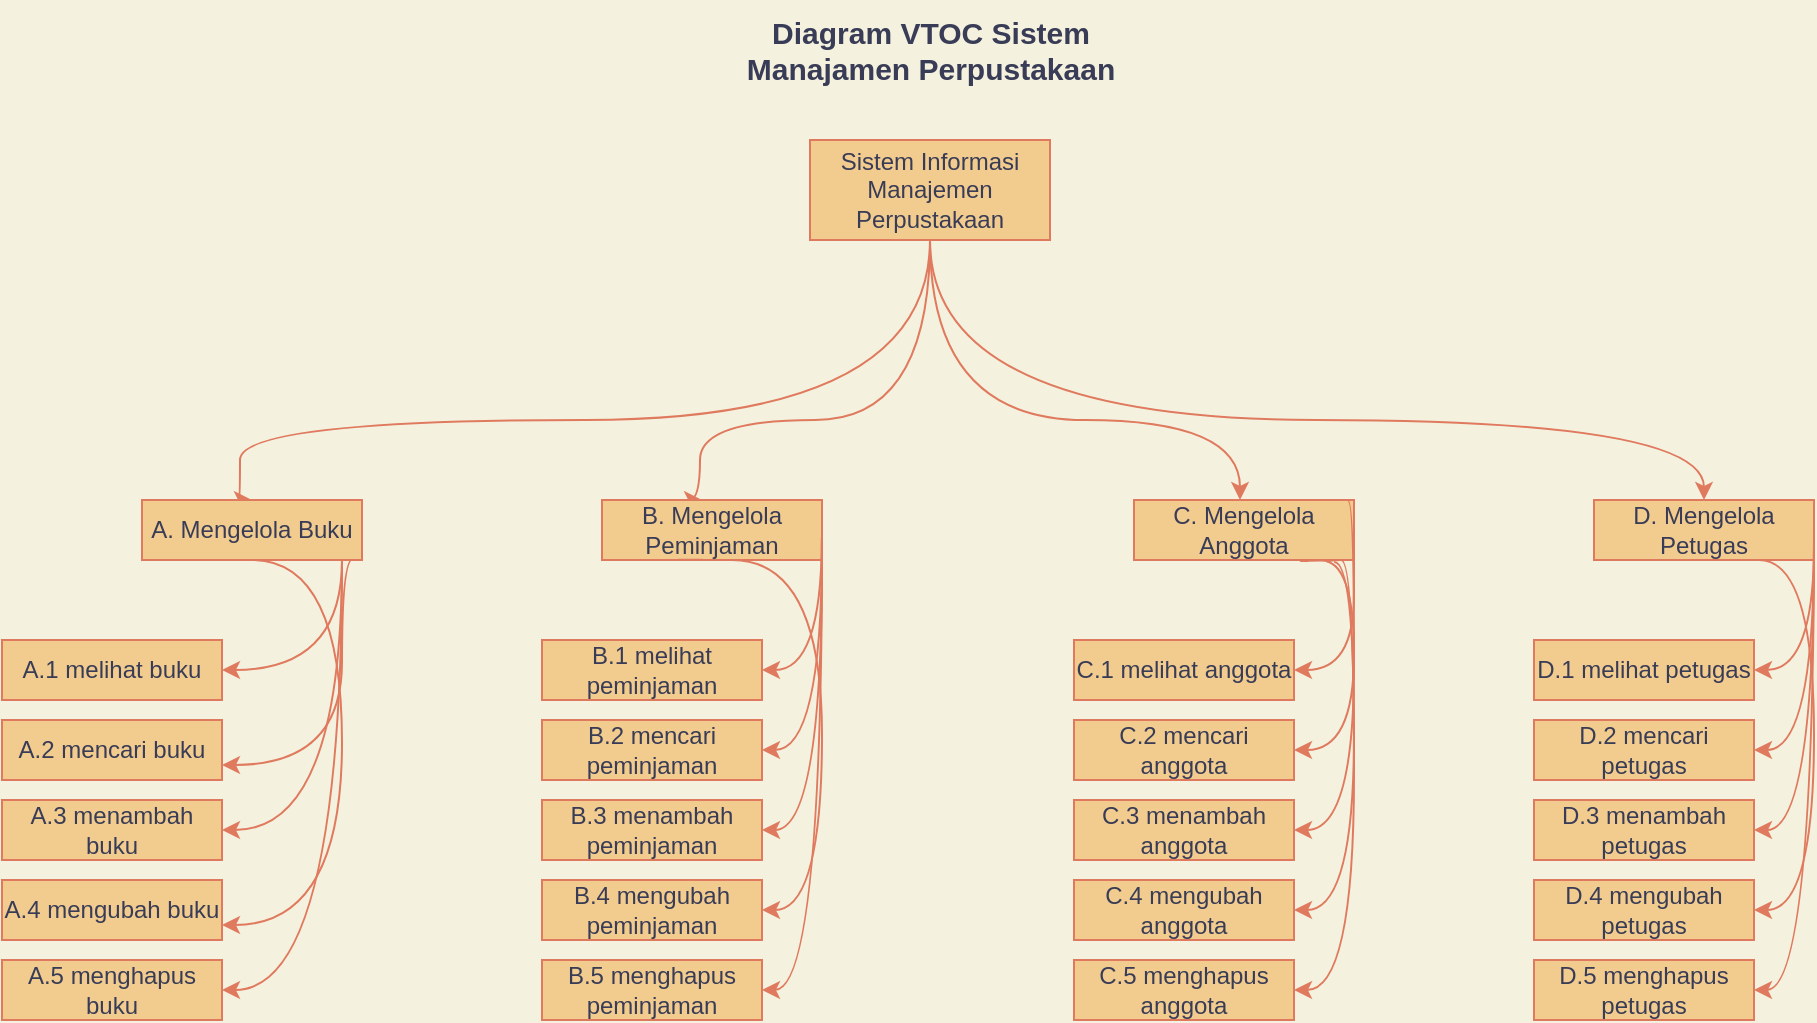 <mxfile version="20.2.8" type="device" pages="4"><diagram id="4iqTa4axO6qBn3Xf2-K3" name="VTOC"><mxGraphModel dx="917" dy="435" grid="1" gridSize="10" guides="1" tooltips="1" connect="1" arrows="1" fold="1" page="1" pageScale="1" pageWidth="1169" pageHeight="827" background="#F4F1DE" math="0" shadow="0"><root><mxCell id="0"/><mxCell id="1" parent="0"/><mxCell id="nqDTuBKLigBmJoiyoOP5-2" style="edgeStyle=orthogonalEdgeStyle;rounded=0;orthogonalLoop=1;jettySize=auto;html=1;entryX=0.5;entryY=0;entryDx=0;entryDy=0;labelBackgroundColor=#F4F1DE;strokeColor=#E07A5F;fontColor=#393C56;curved=1;" edge="1" parent="1" source="nqDTuBKLigBmJoiyoOP5-1" target="nqDTuBKLigBmJoiyoOP5-6"><mxGeometry relative="1" as="geometry"><mxPoint x="1139" y="310" as="targetPoint"/><Array as="points"><mxPoint x="634" y="310"/><mxPoint x="1021" y="310"/></Array></mxGeometry></mxCell><mxCell id="nqDTuBKLigBmJoiyoOP5-3" style="edgeStyle=orthogonalEdgeStyle;rounded=0;orthogonalLoop=1;jettySize=auto;html=1;entryX=0.455;entryY=0;entryDx=0;entryDy=0;entryPerimeter=0;labelBackgroundColor=#F4F1DE;strokeColor=#E07A5F;fontColor=#393C56;curved=1;" edge="1" parent="1" source="nqDTuBKLigBmJoiyoOP5-1" target="nqDTuBKLigBmJoiyoOP5-4"><mxGeometry relative="1" as="geometry"><mxPoint x="399" y="340" as="targetPoint"/><Array as="points"><mxPoint x="634" y="310"/><mxPoint x="519" y="310"/><mxPoint x="519" y="350"/></Array></mxGeometry></mxCell><mxCell id="nqDTuBKLigBmJoiyoOP5-9" style="edgeStyle=orthogonalEdgeStyle;rounded=0;orthogonalLoop=1;jettySize=auto;html=1;labelBackgroundColor=#F4F1DE;strokeColor=#E07A5F;fontColor=#393C56;curved=1;" edge="1" parent="1" source="nqDTuBKLigBmJoiyoOP5-1"><mxGeometry relative="1" as="geometry"><mxPoint x="789" y="350" as="targetPoint"/><Array as="points"><mxPoint x="634" y="310"/><mxPoint x="789" y="310"/><mxPoint x="789" y="350"/></Array></mxGeometry></mxCell><mxCell id="nqDTuBKLigBmJoiyoOP5-11" style="edgeStyle=orthogonalEdgeStyle;rounded=0;orthogonalLoop=1;jettySize=auto;html=1;entryX=0.5;entryY=0;entryDx=0;entryDy=0;labelBackgroundColor=#F4F1DE;strokeColor=#E07A5F;fontColor=#393C56;curved=1;" edge="1" parent="1" source="nqDTuBKLigBmJoiyoOP5-1" target="nqDTuBKLigBmJoiyoOP5-5"><mxGeometry relative="1" as="geometry"><Array as="points"><mxPoint x="634" y="310"/><mxPoint x="289" y="310"/><mxPoint x="289" y="350"/></Array></mxGeometry></mxCell><mxCell id="nqDTuBKLigBmJoiyoOP5-1" value="Sistem Informasi Manajemen Perpustakaan" style="whiteSpace=wrap;html=1;fillColor=#F2CC8F;strokeColor=#E07A5F;fontColor=#393C56;" vertex="1" parent="1"><mxGeometry x="574" y="170" width="120" height="50" as="geometry"/></mxCell><mxCell id="nqDTuBKLigBmJoiyoOP5-4" value="B. Mengelola Peminjaman" style="whiteSpace=wrap;html=1;fillColor=#F2CC8F;strokeColor=#E07A5F;fontColor=#393C56;" vertex="1" parent="1"><mxGeometry x="470" y="350" width="110" height="30" as="geometry"/></mxCell><mxCell id="nqDTuBKLigBmJoiyoOP5-24" style="edgeStyle=orthogonalEdgeStyle;rounded=0;orthogonalLoop=1;jettySize=auto;html=1;entryX=1;entryY=0.5;entryDx=0;entryDy=0;labelBackgroundColor=#F4F1DE;strokeColor=#E07A5F;fontColor=#393C56;curved=1;" edge="1" parent="1" source="nqDTuBKLigBmJoiyoOP5-5" target="nqDTuBKLigBmJoiyoOP5-18"><mxGeometry relative="1" as="geometry"><Array as="points"><mxPoint x="340" y="595"/></Array></mxGeometry></mxCell><mxCell id="nqDTuBKLigBmJoiyoOP5-25" style="edgeStyle=orthogonalEdgeStyle;rounded=0;orthogonalLoop=1;jettySize=auto;html=1;exitX=0.5;exitY=1;exitDx=0;exitDy=0;entryX=1;entryY=0.75;entryDx=0;entryDy=0;labelBackgroundColor=#F4F1DE;strokeColor=#E07A5F;fontColor=#393C56;curved=1;" edge="1" parent="1" source="nqDTuBKLigBmJoiyoOP5-5" target="nqDTuBKLigBmJoiyoOP5-16"><mxGeometry relative="1" as="geometry"><Array as="points"><mxPoint x="340" y="380"/><mxPoint x="340" y="562"/></Array></mxGeometry></mxCell><mxCell id="nqDTuBKLigBmJoiyoOP5-26" style="edgeStyle=orthogonalEdgeStyle;rounded=0;orthogonalLoop=1;jettySize=auto;html=1;entryX=1;entryY=0.5;entryDx=0;entryDy=0;labelBackgroundColor=#F4F1DE;strokeColor=#E07A5F;fontColor=#393C56;curved=1;" edge="1" parent="1" source="nqDTuBKLigBmJoiyoOP5-5" target="nqDTuBKLigBmJoiyoOP5-15"><mxGeometry relative="1" as="geometry"><Array as="points"><mxPoint x="340" y="515"/></Array></mxGeometry></mxCell><mxCell id="nqDTuBKLigBmJoiyoOP5-27" style="edgeStyle=orthogonalEdgeStyle;rounded=0;orthogonalLoop=1;jettySize=auto;html=1;entryX=1;entryY=0.75;entryDx=0;entryDy=0;exitX=0.959;exitY=0.985;exitDx=0;exitDy=0;exitPerimeter=0;labelBackgroundColor=#F4F1DE;strokeColor=#E07A5F;fontColor=#393C56;curved=1;" edge="1" parent="1" source="nqDTuBKLigBmJoiyoOP5-5" target="nqDTuBKLigBmJoiyoOP5-14"><mxGeometry relative="1" as="geometry"><Array as="points"><mxPoint x="340" y="380"/><mxPoint x="340" y="483"/></Array></mxGeometry></mxCell><mxCell id="nqDTuBKLigBmJoiyoOP5-28" style="edgeStyle=orthogonalEdgeStyle;rounded=0;orthogonalLoop=1;jettySize=auto;html=1;entryX=1;entryY=0.5;entryDx=0;entryDy=0;labelBackgroundColor=#F4F1DE;strokeColor=#E07A5F;fontColor=#393C56;curved=1;" edge="1" parent="1" source="nqDTuBKLigBmJoiyoOP5-5" target="nqDTuBKLigBmJoiyoOP5-13"><mxGeometry relative="1" as="geometry"><Array as="points"><mxPoint x="340" y="435"/></Array></mxGeometry></mxCell><mxCell id="nqDTuBKLigBmJoiyoOP5-5" value="A. Mengelola Buku" style="whiteSpace=wrap;html=1;fillColor=#F2CC8F;strokeColor=#E07A5F;fontColor=#393C56;" vertex="1" parent="1"><mxGeometry x="240" y="350" width="110" height="30" as="geometry"/></mxCell><mxCell id="nqDTuBKLigBmJoiyoOP5-6" value="D. Mengelola Petugas" style="whiteSpace=wrap;html=1;fillColor=#F2CC8F;strokeColor=#E07A5F;fontColor=#393C56;" vertex="1" parent="1"><mxGeometry x="966" y="350" width="110" height="30" as="geometry"/></mxCell><mxCell id="nqDTuBKLigBmJoiyoOP5-7" value="C. Mengelola Anggota" style="whiteSpace=wrap;html=1;fillColor=#F2CC8F;strokeColor=#E07A5F;fontColor=#393C56;" vertex="1" parent="1"><mxGeometry x="736" y="350" width="110" height="30" as="geometry"/></mxCell><mxCell id="nqDTuBKLigBmJoiyoOP5-13" value="A.1 melihat buku" style="whiteSpace=wrap;html=1;fillColor=#F2CC8F;strokeColor=#E07A5F;fontColor=#393C56;" vertex="1" parent="1"><mxGeometry x="170" y="420" width="110" height="30" as="geometry"/></mxCell><mxCell id="nqDTuBKLigBmJoiyoOP5-14" value="A.2 mencari buku" style="whiteSpace=wrap;html=1;fillColor=#F2CC8F;strokeColor=#E07A5F;fontColor=#393C56;" vertex="1" parent="1"><mxGeometry x="170" y="460" width="110" height="30" as="geometry"/></mxCell><mxCell id="nqDTuBKLigBmJoiyoOP5-15" value="A.3 menambah buku" style="whiteSpace=wrap;html=1;fillColor=#F2CC8F;strokeColor=#E07A5F;fontColor=#393C56;" vertex="1" parent="1"><mxGeometry x="170" y="500" width="110" height="30" as="geometry"/></mxCell><mxCell id="nqDTuBKLigBmJoiyoOP5-16" value="A.4 mengubah buku" style="whiteSpace=wrap;html=1;fillColor=#F2CC8F;strokeColor=#E07A5F;fontColor=#393C56;" vertex="1" parent="1"><mxGeometry x="170" y="540" width="110" height="30" as="geometry"/></mxCell><mxCell id="nqDTuBKLigBmJoiyoOP5-18" value="A.5 menghapus buku" style="whiteSpace=wrap;html=1;fillColor=#F2CC8F;strokeColor=#E07A5F;fontColor=#393C56;" vertex="1" parent="1"><mxGeometry x="170" y="580" width="110" height="30" as="geometry"/></mxCell><mxCell id="nqDTuBKLigBmJoiyoOP5-29" value="B.1 melihat peminjaman" style="whiteSpace=wrap;html=1;fillColor=#F2CC8F;strokeColor=#E07A5F;fontColor=#393C56;" vertex="1" parent="1"><mxGeometry x="440" y="420" width="110" height="30" as="geometry"/></mxCell><mxCell id="nqDTuBKLigBmJoiyoOP5-30" value="B.2 mencari  peminjaman" style="whiteSpace=wrap;html=1;fillColor=#F2CC8F;strokeColor=#E07A5F;fontColor=#393C56;" vertex="1" parent="1"><mxGeometry x="440" y="460" width="110" height="30" as="geometry"/></mxCell><mxCell id="nqDTuBKLigBmJoiyoOP5-31" value="B.3 menambah  peminjaman" style="whiteSpace=wrap;html=1;fillColor=#F2CC8F;strokeColor=#E07A5F;fontColor=#393C56;" vertex="1" parent="1"><mxGeometry x="440" y="500" width="110" height="30" as="geometry"/></mxCell><mxCell id="nqDTuBKLigBmJoiyoOP5-32" value="B.4 mengubah peminjaman" style="whiteSpace=wrap;html=1;fillColor=#F2CC8F;strokeColor=#E07A5F;fontColor=#393C56;" vertex="1" parent="1"><mxGeometry x="440" y="540" width="110" height="30" as="geometry"/></mxCell><mxCell id="nqDTuBKLigBmJoiyoOP5-33" value="B.5 menghapus peminjaman" style="whiteSpace=wrap;html=1;fillColor=#F2CC8F;strokeColor=#E07A5F;fontColor=#393C56;" vertex="1" parent="1"><mxGeometry x="440" y="580" width="110" height="30" as="geometry"/></mxCell><mxCell id="nqDTuBKLigBmJoiyoOP5-35" style="edgeStyle=orthogonalEdgeStyle;rounded=0;orthogonalLoop=1;jettySize=auto;html=1;exitX=1;exitY=0.75;exitDx=0;exitDy=0;labelBackgroundColor=#F4F1DE;strokeColor=#E07A5F;fontColor=#393C56;curved=1;" edge="1" parent="1" source="nqDTuBKLigBmJoiyoOP5-4" target="nqDTuBKLigBmJoiyoOP5-33"><mxGeometry relative="1" as="geometry"><mxPoint x="580" y="400" as="sourcePoint"/><mxPoint x="550" y="595" as="targetPoint"/><Array as="points"><mxPoint x="580" y="595"/></Array></mxGeometry></mxCell><mxCell id="nqDTuBKLigBmJoiyoOP5-36" style="edgeStyle=orthogonalEdgeStyle;rounded=0;orthogonalLoop=1;jettySize=auto;html=1;exitX=0.458;exitY=0.997;exitDx=0;exitDy=0;entryX=1;entryY=0.5;entryDx=0;entryDy=0;exitPerimeter=0;labelBackgroundColor=#F4F1DE;strokeColor=#E07A5F;fontColor=#393C56;curved=1;" edge="1" parent="1" source="nqDTuBKLigBmJoiyoOP5-4" target="nqDTuBKLigBmJoiyoOP5-32"><mxGeometry relative="1" as="geometry"><mxPoint x="565" y="380" as="sourcePoint"/><mxPoint x="550" y="562.5" as="targetPoint"/><Array as="points"><mxPoint x="490" y="380"/><mxPoint x="580" y="380"/><mxPoint x="580" y="555"/></Array></mxGeometry></mxCell><mxCell id="nqDTuBKLigBmJoiyoOP5-37" style="edgeStyle=orthogonalEdgeStyle;rounded=0;orthogonalLoop=1;jettySize=auto;html=1;entryX=1;entryY=0.5;entryDx=0;entryDy=0;exitX=1;exitY=1;exitDx=0;exitDy=0;labelBackgroundColor=#F4F1DE;strokeColor=#E07A5F;fontColor=#393C56;curved=1;" edge="1" parent="1" source="nqDTuBKLigBmJoiyoOP5-4" target="nqDTuBKLigBmJoiyoOP5-31"><mxGeometry relative="1" as="geometry"><mxPoint x="610.059" y="380" as="sourcePoint"/><mxPoint x="550" y="515" as="targetPoint"/><Array as="points"><mxPoint x="580" y="515"/></Array></mxGeometry></mxCell><mxCell id="nqDTuBKLigBmJoiyoOP5-38" style="edgeStyle=orthogonalEdgeStyle;rounded=0;orthogonalLoop=1;jettySize=auto;html=1;entryX=1;entryY=0.5;entryDx=0;entryDy=0;exitX=1;exitY=0.75;exitDx=0;exitDy=0;labelBackgroundColor=#F4F1DE;strokeColor=#E07A5F;fontColor=#393C56;curved=1;" edge="1" parent="1" source="nqDTuBKLigBmJoiyoOP5-4" target="nqDTuBKLigBmJoiyoOP5-30"><mxGeometry relative="1" as="geometry"><mxPoint x="580" y="390" as="sourcePoint"/><mxPoint x="550" y="482.5" as="targetPoint"/><Array as="points"><mxPoint x="580" y="475"/></Array></mxGeometry></mxCell><mxCell id="nqDTuBKLigBmJoiyoOP5-39" style="edgeStyle=orthogonalEdgeStyle;rounded=0;orthogonalLoop=1;jettySize=auto;html=1;entryX=1;entryY=0.5;entryDx=0;entryDy=0;exitX=0.999;exitY=0.633;exitDx=0;exitDy=0;exitPerimeter=0;labelBackgroundColor=#F4F1DE;strokeColor=#E07A5F;fontColor=#393C56;curved=1;" edge="1" parent="1" source="nqDTuBKLigBmJoiyoOP5-4" target="nqDTuBKLigBmJoiyoOP5-29"><mxGeometry relative="1" as="geometry"><mxPoint x="580" y="390" as="sourcePoint"/><mxPoint x="550" y="435" as="targetPoint"/><Array as="points"><mxPoint x="580" y="435"/></Array></mxGeometry></mxCell><mxCell id="nqDTuBKLigBmJoiyoOP5-50" value="C.1 melihat anggota" style="whiteSpace=wrap;html=1;fillColor=#F2CC8F;strokeColor=#E07A5F;fontColor=#393C56;" vertex="1" parent="1"><mxGeometry x="706" y="420" width="110" height="30" as="geometry"/></mxCell><mxCell id="nqDTuBKLigBmJoiyoOP5-51" value="C.2 mencari anggota" style="whiteSpace=wrap;html=1;fillColor=#F2CC8F;strokeColor=#E07A5F;fontColor=#393C56;" vertex="1" parent="1"><mxGeometry x="706" y="460" width="110" height="30" as="geometry"/></mxCell><mxCell id="nqDTuBKLigBmJoiyoOP5-52" value="C.3 menambah anggota" style="whiteSpace=wrap;html=1;fillColor=#F2CC8F;strokeColor=#E07A5F;fontColor=#393C56;" vertex="1" parent="1"><mxGeometry x="706" y="500" width="110" height="30" as="geometry"/></mxCell><mxCell id="nqDTuBKLigBmJoiyoOP5-53" value="C.4 mengubah anggota" style="whiteSpace=wrap;html=1;fillColor=#F2CC8F;strokeColor=#E07A5F;fontColor=#393C56;" vertex="1" parent="1"><mxGeometry x="706" y="540" width="110" height="30" as="geometry"/></mxCell><mxCell id="nqDTuBKLigBmJoiyoOP5-54" value="C.5 menghapus anggota" style="whiteSpace=wrap;html=1;fillColor=#F2CC8F;strokeColor=#E07A5F;fontColor=#393C56;" vertex="1" parent="1"><mxGeometry x="706" y="580" width="110" height="30" as="geometry"/></mxCell><mxCell id="nqDTuBKLigBmJoiyoOP5-55" style="edgeStyle=orthogonalEdgeStyle;rounded=0;orthogonalLoop=1;jettySize=auto;html=1;exitX=0.883;exitY=1.041;exitDx=0;exitDy=0;exitPerimeter=0;labelBackgroundColor=#F4F1DE;strokeColor=#E07A5F;fontColor=#393C56;curved=1;" edge="1" parent="1" target="nqDTuBKLigBmJoiyoOP5-54" source="nqDTuBKLigBmJoiyoOP5-7"><mxGeometry relative="1" as="geometry"><mxPoint x="846" y="400" as="sourcePoint"/><mxPoint x="816" y="595" as="targetPoint"/><Array as="points"><mxPoint x="833" y="380"/><mxPoint x="846" y="380"/><mxPoint x="846" y="595"/></Array></mxGeometry></mxCell><mxCell id="nqDTuBKLigBmJoiyoOP5-56" style="edgeStyle=orthogonalEdgeStyle;rounded=0;orthogonalLoop=1;jettySize=auto;html=1;exitX=0.91;exitY=1.033;exitDx=0;exitDy=0;entryX=1;entryY=0.5;entryDx=0;entryDy=0;exitPerimeter=0;labelBackgroundColor=#F4F1DE;strokeColor=#E07A5F;fontColor=#393C56;curved=1;" edge="1" parent="1" target="nqDTuBKLigBmJoiyoOP5-53" source="nqDTuBKLigBmJoiyoOP5-7"><mxGeometry relative="1" as="geometry"><mxPoint x="831" y="380" as="sourcePoint"/><mxPoint x="816" y="562.5" as="targetPoint"/><Array as="points"><mxPoint x="846" y="381"/><mxPoint x="846" y="555"/></Array></mxGeometry></mxCell><mxCell id="nqDTuBKLigBmJoiyoOP5-57" style="edgeStyle=orthogonalEdgeStyle;rounded=0;orthogonalLoop=1;jettySize=auto;html=1;entryX=1;entryY=0.5;entryDx=0;entryDy=0;exitX=0.974;exitY=0.019;exitDx=0;exitDy=0;exitPerimeter=0;labelBackgroundColor=#F4F1DE;strokeColor=#E07A5F;fontColor=#393C56;curved=1;" edge="1" parent="1" target="nqDTuBKLigBmJoiyoOP5-52" source="nqDTuBKLigBmJoiyoOP5-7"><mxGeometry relative="1" as="geometry"><mxPoint x="846" y="380" as="sourcePoint"/><mxPoint x="816" y="515" as="targetPoint"/><Array as="points"><mxPoint x="846" y="351"/><mxPoint x="846" y="515"/></Array></mxGeometry></mxCell><mxCell id="nqDTuBKLigBmJoiyoOP5-58" style="edgeStyle=orthogonalEdgeStyle;rounded=0;orthogonalLoop=1;jettySize=auto;html=1;entryX=1;entryY=0.5;entryDx=0;entryDy=0;exitX=0.793;exitY=1.016;exitDx=0;exitDy=0;exitPerimeter=0;labelBackgroundColor=#F4F1DE;strokeColor=#E07A5F;fontColor=#393C56;curved=1;" edge="1" parent="1" target="nqDTuBKLigBmJoiyoOP5-51" source="nqDTuBKLigBmJoiyoOP5-7"><mxGeometry relative="1" as="geometry"><mxPoint x="846" y="390" as="sourcePoint"/><mxPoint x="816" y="482.5" as="targetPoint"/><Array as="points"><mxPoint x="813" y="380"/><mxPoint x="846" y="380"/><mxPoint x="846" y="475"/></Array></mxGeometry></mxCell><mxCell id="nqDTuBKLigBmJoiyoOP5-59" style="edgeStyle=orthogonalEdgeStyle;rounded=0;orthogonalLoop=1;jettySize=auto;html=1;entryX=1;entryY=0.5;entryDx=0;entryDy=0;exitX=1;exitY=1;exitDx=0;exitDy=0;labelBackgroundColor=#F4F1DE;strokeColor=#E07A5F;fontColor=#393C56;curved=1;" edge="1" parent="1" target="nqDTuBKLigBmJoiyoOP5-50" source="nqDTuBKLigBmJoiyoOP5-7"><mxGeometry relative="1" as="geometry"><mxPoint x="846" y="390" as="sourcePoint"/><mxPoint x="816" y="435" as="targetPoint"/><Array as="points"><mxPoint x="846" y="360"/><mxPoint x="846" y="435"/></Array></mxGeometry></mxCell><mxCell id="nqDTuBKLigBmJoiyoOP5-60" value="D.1 melihat petugas" style="whiteSpace=wrap;html=1;fillColor=#F2CC8F;strokeColor=#E07A5F;fontColor=#393C56;" vertex="1" parent="1"><mxGeometry x="936" y="420" width="110" height="30" as="geometry"/></mxCell><mxCell id="nqDTuBKLigBmJoiyoOP5-61" value="D.2 mencari petugas" style="whiteSpace=wrap;html=1;fillColor=#F2CC8F;strokeColor=#E07A5F;fontColor=#393C56;" vertex="1" parent="1"><mxGeometry x="936" y="460" width="110" height="30" as="geometry"/></mxCell><mxCell id="nqDTuBKLigBmJoiyoOP5-62" value="D.3 menambah petugas" style="whiteSpace=wrap;html=1;fillColor=#F2CC8F;strokeColor=#E07A5F;fontColor=#393C56;" vertex="1" parent="1"><mxGeometry x="936" y="500" width="110" height="30" as="geometry"/></mxCell><mxCell id="nqDTuBKLigBmJoiyoOP5-63" value="D.4 mengubah petugas" style="whiteSpace=wrap;html=1;fillColor=#F2CC8F;strokeColor=#E07A5F;fontColor=#393C56;" vertex="1" parent="1"><mxGeometry x="936" y="540" width="110" height="30" as="geometry"/></mxCell><mxCell id="nqDTuBKLigBmJoiyoOP5-64" value="D.5 menghapus petugas" style="whiteSpace=wrap;html=1;fillColor=#F2CC8F;strokeColor=#E07A5F;fontColor=#393C56;" vertex="1" parent="1"><mxGeometry x="936" y="580" width="110" height="30" as="geometry"/></mxCell><mxCell id="nqDTuBKLigBmJoiyoOP5-65" style="edgeStyle=orthogonalEdgeStyle;rounded=0;orthogonalLoop=1;jettySize=auto;html=1;exitX=1;exitY=0.5;exitDx=0;exitDy=0;labelBackgroundColor=#F4F1DE;strokeColor=#E07A5F;fontColor=#393C56;curved=1;" edge="1" parent="1" target="nqDTuBKLigBmJoiyoOP5-64" source="nqDTuBKLigBmJoiyoOP5-6"><mxGeometry relative="1" as="geometry"><mxPoint x="1076" y="400" as="sourcePoint"/><mxPoint x="1046" y="595" as="targetPoint"/><Array as="points"><mxPoint x="1076" y="595"/></Array></mxGeometry></mxCell><mxCell id="nqDTuBKLigBmJoiyoOP5-66" style="edgeStyle=orthogonalEdgeStyle;rounded=0;orthogonalLoop=1;jettySize=auto;html=1;exitX=0.75;exitY=1;exitDx=0;exitDy=0;entryX=1;entryY=0.5;entryDx=0;entryDy=0;labelBackgroundColor=#F4F1DE;strokeColor=#E07A5F;fontColor=#393C56;curved=1;" edge="1" parent="1" target="nqDTuBKLigBmJoiyoOP5-63" source="nqDTuBKLigBmJoiyoOP5-6"><mxGeometry relative="1" as="geometry"><mxPoint x="1061" y="380" as="sourcePoint"/><mxPoint x="1046" y="562.5" as="targetPoint"/><Array as="points"><mxPoint x="1076" y="380"/><mxPoint x="1076" y="555"/></Array></mxGeometry></mxCell><mxCell id="nqDTuBKLigBmJoiyoOP5-67" style="edgeStyle=orthogonalEdgeStyle;rounded=0;orthogonalLoop=1;jettySize=auto;html=1;entryX=1;entryY=0.5;entryDx=0;entryDy=0;exitX=1;exitY=0.75;exitDx=0;exitDy=0;labelBackgroundColor=#F4F1DE;strokeColor=#E07A5F;fontColor=#393C56;curved=1;" edge="1" parent="1" target="nqDTuBKLigBmJoiyoOP5-62" source="nqDTuBKLigBmJoiyoOP5-6"><mxGeometry relative="1" as="geometry"><mxPoint x="1076" y="380" as="sourcePoint"/><mxPoint x="1046" y="515" as="targetPoint"/><Array as="points"><mxPoint x="1076" y="515"/></Array></mxGeometry></mxCell><mxCell id="nqDTuBKLigBmJoiyoOP5-68" style="edgeStyle=orthogonalEdgeStyle;rounded=0;orthogonalLoop=1;jettySize=auto;html=1;entryX=1;entryY=0.5;entryDx=0;entryDy=0;exitX=1;exitY=0.75;exitDx=0;exitDy=0;labelBackgroundColor=#F4F1DE;strokeColor=#E07A5F;fontColor=#393C56;curved=1;" edge="1" parent="1" target="nqDTuBKLigBmJoiyoOP5-61" source="nqDTuBKLigBmJoiyoOP5-6"><mxGeometry relative="1" as="geometry"><mxPoint x="1076" y="390" as="sourcePoint"/><mxPoint x="1046" y="482.5" as="targetPoint"/><Array as="points"><mxPoint x="1076" y="475"/></Array></mxGeometry></mxCell><mxCell id="nqDTuBKLigBmJoiyoOP5-69" style="edgeStyle=orthogonalEdgeStyle;rounded=0;orthogonalLoop=1;jettySize=auto;html=1;entryX=1;entryY=0.5;entryDx=0;entryDy=0;exitX=1;exitY=0.75;exitDx=0;exitDy=0;labelBackgroundColor=#F4F1DE;strokeColor=#E07A5F;fontColor=#393C56;curved=1;" edge="1" parent="1" target="nqDTuBKLigBmJoiyoOP5-60" source="nqDTuBKLigBmJoiyoOP5-6"><mxGeometry relative="1" as="geometry"><mxPoint x="1076" y="390" as="sourcePoint"/><mxPoint x="1046" y="435" as="targetPoint"/><Array as="points"><mxPoint x="1076" y="435"/></Array></mxGeometry></mxCell><mxCell id="aShRL3hcSi_Hz8g70jDW-1" value="&lt;div&gt;&lt;font style=&quot;font-size: 15px;&quot;&gt;&lt;b&gt;&lt;font style=&quot;font-size: 15px;&quot;&gt;Diagram VTOC Sistem &lt;br&gt;&lt;/font&gt;&lt;/b&gt;&lt;/font&gt;&lt;/div&gt;&lt;div&gt;&lt;font style=&quot;font-size: 15px;&quot;&gt;&lt;b&gt;&lt;font style=&quot;font-size: 15px;&quot;&gt;Manajamen Perpustakaan&lt;/font&gt;&lt;/b&gt;&lt;/font&gt;&lt;/div&gt;" style="text;html=1;align=center;verticalAlign=middle;resizable=0;points=[];autosize=1;strokeColor=none;fillColor=none;fontColor=#393C56;" vertex="1" parent="1"><mxGeometry x="534" y="100" width="200" height="50" as="geometry"/></mxCell></root></mxGraphModel></diagram><diagram id="DS9cMM2aAjGSzgqsVb4B" name="Level 0"><mxGraphModel dx="1121" dy="531" grid="1" gridSize="10" guides="1" tooltips="1" connect="1" arrows="1" fold="1" page="1" pageScale="1" pageWidth="827" pageHeight="1169" background="#F4F1DE" math="0" shadow="0"><root><mxCell id="0"/><mxCell id="1" parent="0"/><mxCell id="9BEAlQzXf2EZ0Zm9e473-5" style="edgeStyle=orthogonalEdgeStyle;rounded=0;orthogonalLoop=1;jettySize=auto;html=1;entryX=1;entryY=0.75;entryDx=0;entryDy=0;labelBackgroundColor=#F4F1DE;strokeColor=#E07A5F;fontColor=#393C56;curved=1;" edge="1" parent="1" source="9BEAlQzXf2EZ0Zm9e473-1" target="9BEAlQzXf2EZ0Zm9e473-2"><mxGeometry relative="1" as="geometry"><Array as="points"><mxPoint x="460" y="327"/></Array></mxGeometry></mxCell><mxCell id="9BEAlQzXf2EZ0Zm9e473-8" style="edgeStyle=orthogonalEdgeStyle;rounded=0;orthogonalLoop=1;jettySize=auto;html=1;entryX=1;entryY=0;entryDx=0;entryDy=0;labelBackgroundColor=#F4F1DE;strokeColor=#E07A5F;fontColor=#393C56;curved=1;" edge="1" parent="1" source="9BEAlQzXf2EZ0Zm9e473-1" target="9BEAlQzXf2EZ0Zm9e473-3"><mxGeometry relative="1" as="geometry"/></mxCell><mxCell id="3oBXwBNGrZ0Hsf7wr30I-1" style="edgeStyle=orthogonalEdgeStyle;rounded=0;orthogonalLoop=1;jettySize=auto;html=1;exitX=0.544;exitY=0.996;exitDx=0;exitDy=0;exitPerimeter=0;entryX=0;entryY=0;entryDx=0;entryDy=0;labelBackgroundColor=#F4F1DE;strokeColor=#E07A5F;fontColor=#393C56;curved=1;" edge="1" parent="1" source="9BEAlQzXf2EZ0Zm9e473-1" target="9BEAlQzXf2EZ0Zm9e473-3"><mxGeometry relative="1" as="geometry"><mxPoint x="599" y="660" as="targetPoint"/><Array as="points"><mxPoint x="467" y="660"/></Array></mxGeometry></mxCell><mxCell id="3oBXwBNGrZ0Hsf7wr30I-2" style="edgeStyle=orthogonalEdgeStyle;rounded=0;orthogonalLoop=1;jettySize=auto;html=1;labelBackgroundColor=#F4F1DE;strokeColor=#E07A5F;fontColor=#393C56;curved=1;" edge="1" parent="1" source="9BEAlQzXf2EZ0Zm9e473-1" target="9BEAlQzXf2EZ0Zm9e473-3"><mxGeometry relative="1" as="geometry"><Array as="points"><mxPoint x="470" y="500"/><mxPoint x="609" y="500"/></Array></mxGeometry></mxCell><mxCell id="3oBXwBNGrZ0Hsf7wr30I-6" style="edgeStyle=orthogonalEdgeStyle;rounded=0;orthogonalLoop=1;jettySize=auto;html=1;entryX=0;entryY=1;entryDx=0;entryDy=0;labelBackgroundColor=#F4F1DE;strokeColor=#E07A5F;fontColor=#393C56;curved=1;" edge="1" parent="1" source="9BEAlQzXf2EZ0Zm9e473-1" target="9BEAlQzXf2EZ0Zm9e473-3"><mxGeometry relative="1" as="geometry"><Array as="points"><mxPoint x="420" y="720"/></Array></mxGeometry></mxCell><mxCell id="9BEAlQzXf2EZ0Zm9e473-1" value="Sistem Informasi Manajemen Perpustakaan" style="ellipse;whiteSpace=wrap;html=1;fillColor=#F2CC8F;strokeColor=#E07A5F;fontColor=#393C56;" vertex="1" parent="1"><mxGeometry x="380" y="400" width="160" height="80" as="geometry"/></mxCell><mxCell id="9BEAlQzXf2EZ0Zm9e473-4" style="edgeStyle=orthogonalEdgeStyle;rounded=0;orthogonalLoop=1;jettySize=auto;html=1;entryX=0.59;entryY=0.015;entryDx=0;entryDy=0;entryPerimeter=0;labelBackgroundColor=#F4F1DE;strokeColor=#E07A5F;fontColor=#393C56;curved=1;" edge="1" parent="1" source="9BEAlQzXf2EZ0Zm9e473-2" target="9BEAlQzXf2EZ0Zm9e473-1"><mxGeometry relative="1" as="geometry"/></mxCell><mxCell id="9BEAlQzXf2EZ0Zm9e473-2" value="Pengunjung Perpustakaan" style="rounded=0;whiteSpace=wrap;html=1;fillColor=#F2CC8F;strokeColor=#E07A5F;fontColor=#393C56;" vertex="1" parent="1"><mxGeometry x="220" y="282" width="120" height="60" as="geometry"/></mxCell><mxCell id="9BEAlQzXf2EZ0Zm9e473-10" style="edgeStyle=orthogonalEdgeStyle;rounded=0;orthogonalLoop=1;jettySize=auto;html=1;labelBackgroundColor=#F4F1DE;strokeColor=#E07A5F;fontColor=#393C56;curved=1;" edge="1" parent="1" source="9BEAlQzXf2EZ0Zm9e473-3" target="9BEAlQzXf2EZ0Zm9e473-1"><mxGeometry relative="1" as="geometry"><Array as="points"><mxPoint x="710" y="450"/></Array></mxGeometry></mxCell><mxCell id="9BEAlQzXf2EZ0Zm9e473-11" style="edgeStyle=orthogonalEdgeStyle;rounded=0;orthogonalLoop=1;jettySize=auto;html=1;labelBackgroundColor=#F4F1DE;strokeColor=#E07A5F;fontColor=#393C56;curved=1;" edge="1" parent="1" source="9BEAlQzXf2EZ0Zm9e473-3" target="9BEAlQzXf2EZ0Zm9e473-1"><mxGeometry relative="1" as="geometry"><Array as="points"><mxPoint x="460" y="670"/></Array></mxGeometry></mxCell><mxCell id="3oBXwBNGrZ0Hsf7wr30I-4" style="edgeStyle=orthogonalEdgeStyle;rounded=0;orthogonalLoop=1;jettySize=auto;html=1;entryX=0.625;entryY=1;entryDx=0;entryDy=0;entryPerimeter=0;labelBackgroundColor=#F4F1DE;strokeColor=#E07A5F;fontColor=#393C56;curved=1;" edge="1" parent="1" source="9BEAlQzXf2EZ0Zm9e473-3" target="9BEAlQzXf2EZ0Zm9e473-1"><mxGeometry relative="1" as="geometry"><Array as="points"><mxPoint x="620" y="490"/><mxPoint x="480" y="490"/></Array></mxGeometry></mxCell><mxCell id="3oBXwBNGrZ0Hsf7wr30I-5" style="edgeStyle=orthogonalEdgeStyle;rounded=0;orthogonalLoop=1;jettySize=auto;html=1;entryX=0.313;entryY=1;entryDx=0;entryDy=0;entryPerimeter=0;labelBackgroundColor=#F4F1DE;strokeColor=#E07A5F;fontColor=#393C56;curved=1;" edge="1" parent="1" source="9BEAlQzXf2EZ0Zm9e473-3" target="9BEAlQzXf2EZ0Zm9e473-1"><mxGeometry relative="1" as="geometry"><mxPoint x="450.0" y="530" as="targetPoint"/><Array as="points"><mxPoint x="430" y="710"/></Array></mxGeometry></mxCell><mxCell id="3oBXwBNGrZ0Hsf7wr30I-8" style="edgeStyle=orthogonalEdgeStyle;rounded=0;orthogonalLoop=1;jettySize=auto;html=1;entryX=0.038;entryY=0.701;entryDx=0;entryDy=0;entryPerimeter=0;labelBackgroundColor=#F4F1DE;strokeColor=#E07A5F;fontColor=#393C56;curved=1;" edge="1" parent="1" source="9BEAlQzXf2EZ0Zm9e473-3" target="9BEAlQzXf2EZ0Zm9e473-1"><mxGeometry relative="1" as="geometry"><mxPoint x="400" y="570" as="targetPoint"/><Array as="points"><mxPoint x="650" y="760"/><mxPoint x="380" y="760"/><mxPoint x="380" y="456"/></Array></mxGeometry></mxCell><mxCell id="3oBXwBNGrZ0Hsf7wr30I-9" style="edgeStyle=orthogonalEdgeStyle;rounded=0;orthogonalLoop=1;jettySize=auto;html=1;entryX=0.938;entryY=0.25;entryDx=0;entryDy=0;entryPerimeter=0;labelBackgroundColor=#F4F1DE;strokeColor=#E07A5F;fontColor=#393C56;curved=1;" edge="1" parent="1" source="9BEAlQzXf2EZ0Zm9e473-3" target="9BEAlQzXf2EZ0Zm9e473-1"><mxGeometry relative="1" as="geometry"><mxPoint x="630" y="440" as="targetPoint"/><Array as="points"><mxPoint x="760" y="690"/><mxPoint x="760" y="400"/><mxPoint x="530" y="400"/></Array></mxGeometry></mxCell><mxCell id="3oBXwBNGrZ0Hsf7wr30I-10" style="edgeStyle=orthogonalEdgeStyle;rounded=0;orthogonalLoop=1;jettySize=auto;html=1;entryX=1;entryY=0;entryDx=0;entryDy=0;labelBackgroundColor=#F4F1DE;strokeColor=#E07A5F;fontColor=#393C56;curved=1;" edge="1" parent="1" source="9BEAlQzXf2EZ0Zm9e473-3" target="9BEAlQzXf2EZ0Zm9e473-1"><mxGeometry relative="1" as="geometry"><mxPoint x="600" y="420" as="targetPoint"/><Array as="points"><mxPoint x="780" y="700"/><mxPoint x="780" y="380"/><mxPoint x="517" y="380"/></Array></mxGeometry></mxCell><mxCell id="3oBXwBNGrZ0Hsf7wr30I-11" style="edgeStyle=orthogonalEdgeStyle;rounded=0;orthogonalLoop=1;jettySize=auto;html=1;labelBackgroundColor=#F4F1DE;strokeColor=#E07A5F;fontColor=#393C56;curved=1;" edge="1" parent="1" source="9BEAlQzXf2EZ0Zm9e473-3" target="9BEAlQzXf2EZ0Zm9e473-1"><mxGeometry relative="1" as="geometry"><mxPoint x="380" y="476.923" as="targetPoint"/><Array as="points"><mxPoint x="670" y="790"/><mxPoint x="340" y="790"/><mxPoint x="340" y="440"/></Array></mxGeometry></mxCell><mxCell id="9BEAlQzXf2EZ0Zm9e473-3" value="Petugas Perpustakaan" style="rounded=0;whiteSpace=wrap;html=1;fillColor=#F2CC8F;strokeColor=#E07A5F;fontColor=#393C56;" vertex="1" parent="1"><mxGeometry x="600" y="660" width="120" height="60" as="geometry"/></mxCell><mxCell id="9BEAlQzXf2EZ0Zm9e473-6" value="pencarian buku" style="text;html=1;align=center;verticalAlign=middle;resizable=0;points=[];autosize=1;strokeColor=none;fillColor=none;fontColor=#393C56;" vertex="1" parent="1"><mxGeometry x="335" y="287" width="110" height="30" as="geometry"/></mxCell><mxCell id="9BEAlQzXf2EZ0Zm9e473-7" value="meminjam buku" style="text;html=1;align=center;verticalAlign=middle;resizable=0;points=[];autosize=1;strokeColor=none;fillColor=none;fontColor=#393C56;" vertex="1" parent="1"><mxGeometry x="350" y="327" width="110" height="30" as="geometry"/></mxCell><mxCell id="3oBXwBNGrZ0Hsf7wr30I-13" value="Pencarian buku" style="text;html=1;align=center;verticalAlign=middle;resizable=0;points=[];autosize=1;strokeColor=none;fillColor=none;fontColor=#393C56;" vertex="1" parent="1"><mxGeometry x="390" y="768" width="110" height="30" as="geometry"/></mxCell><mxCell id="3oBXwBNGrZ0Hsf7wr30I-14" value="buku" style="text;html=1;align=center;verticalAlign=middle;resizable=0;points=[];autosize=1;strokeColor=none;fillColor=none;fontColor=#393C56;" vertex="1" parent="1"><mxGeometry x="600" y="445" width="50" height="30" as="geometry"/></mxCell><mxCell id="3oBXwBNGrZ0Hsf7wr30I-15" value="anggota" style="text;html=1;align=center;verticalAlign=middle;resizable=0;points=[];autosize=1;strokeColor=none;fillColor=none;fontColor=#393C56;" vertex="1" parent="1"><mxGeometry x="510" y="469" width="70" height="30" as="geometry"/></mxCell><mxCell id="3oBXwBNGrZ0Hsf7wr30I-16" value="anggota" style="text;html=1;align=center;verticalAlign=middle;resizable=0;points=[];autosize=1;strokeColor=none;fillColor=none;fontColor=#393C56;" vertex="1" parent="1"><mxGeometry x="510" y="490" width="70" height="30" as="geometry"/></mxCell><mxCell id="3oBXwBNGrZ0Hsf7wr30I-17" value="pencarian anggota" style="text;html=1;align=center;verticalAlign=middle;resizable=0;points=[];autosize=1;strokeColor=none;fillColor=none;fontColor=#393C56;" vertex="1" parent="1"><mxGeometry x="580" y="357" width="130" height="30" as="geometry"/></mxCell><mxCell id="3oBXwBNGrZ0Hsf7wr30I-18" value="pencarian peminjaman" style="text;html=1;align=center;verticalAlign=middle;resizable=0;points=[];autosize=1;strokeColor=none;fillColor=none;fontColor=#393C56;" vertex="1" parent="1"><mxGeometry x="580" y="391" width="150" height="30" as="geometry"/></mxCell><mxCell id="3oBXwBNGrZ0Hsf7wr30I-19" value="peminjaman" style="text;html=1;align=center;verticalAlign=middle;resizable=0;points=[];autosize=1;strokeColor=none;fillColor=none;fontColor=#393C56;" vertex="1" parent="1"><mxGeometry x="480" y="635" width="90" height="30" as="geometry"/></mxCell><mxCell id="3oBXwBNGrZ0Hsf7wr30I-21" value="peminjaman" style="text;html=1;align=center;verticalAlign=middle;resizable=0;points=[];autosize=1;strokeColor=none;fillColor=none;fontColor=#393C56;" vertex="1" parent="1"><mxGeometry x="480" y="659" width="90" height="30" as="geometry"/></mxCell><mxCell id="3oBXwBNGrZ0Hsf7wr30I-22" value="buku" style="text;html=1;align=center;verticalAlign=middle;resizable=0;points=[];autosize=1;strokeColor=none;fillColor=none;fontColor=#393C56;" vertex="1" parent="1"><mxGeometry x="599" y="417" width="50" height="30" as="geometry"/></mxCell><mxCell id="3oBXwBNGrZ0Hsf7wr30I-23" value="petugas" style="text;html=1;align=center;verticalAlign=middle;resizable=0;points=[];autosize=1;strokeColor=none;fillColor=none;fontColor=#393C56;" vertex="1" parent="1"><mxGeometry x="480" y="688" width="70" height="30" as="geometry"/></mxCell><mxCell id="3oBXwBNGrZ0Hsf7wr30I-24" value="petugas" style="text;html=1;align=center;verticalAlign=middle;resizable=0;points=[];autosize=1;strokeColor=none;fillColor=none;fontColor=#393C56;" vertex="1" parent="1"><mxGeometry x="480" y="710" width="70" height="30" as="geometry"/></mxCell><mxCell id="3oBXwBNGrZ0Hsf7wr30I-25" value="pencarian petugas" style="text;html=1;align=center;verticalAlign=middle;resizable=0;points=[];autosize=1;strokeColor=none;fillColor=none;fontColor=#393C56;" vertex="1" parent="1"><mxGeometry x="460" y="738" width="130" height="30" as="geometry"/></mxCell><mxCell id="hKdwUXn8xmG9uQcTvm72-2" value="&lt;font style=&quot;font-size: 15px;&quot;&gt;&lt;b&gt;&lt;font style=&quot;font-size: 15px;&quot;&gt;Data Flow Diagram Level 0&lt;br&gt;&lt;/font&gt;&lt;/b&gt;&lt;/font&gt;" style="text;html=1;align=center;verticalAlign=middle;resizable=0;points=[];autosize=1;strokeColor=none;fillColor=none;fontColor=#393C56;" vertex="1" parent="1"><mxGeometry x="570" y="310" width="210" height="30" as="geometry"/></mxCell></root></mxGraphModel></diagram><diagram id="4TKXzY8mwUoa1T3IR6tn" name="Level 1"><mxGraphModel dx="1345" dy="637" grid="1" gridSize="10" guides="1" tooltips="1" connect="1" arrows="1" fold="1" page="1" pageScale="1" pageWidth="827" pageHeight="1169" background="#F4F1DE" math="0" shadow="0"><root><mxCell id="0"/><mxCell id="1" parent="0"/><mxCell id="HkynHRuLv8pFMumO2fjG-3" style="edgeStyle=orthogonalEdgeStyle;rounded=0;orthogonalLoop=1;jettySize=auto;html=1;entryX=0.636;entryY=0.006;entryDx=0;entryDy=0;entryPerimeter=0;labelBackgroundColor=#F4F1DE;strokeColor=#E07A5F;fontColor=#393C56;curved=1;" edge="1" parent="1" source="wlIQ5bKrmvvwOpmrox09-1" target="wlIQ5bKrmvvwOpmrox09-3"><mxGeometry relative="1" as="geometry"><Array as="points"><mxPoint x="366" y="128"/><mxPoint x="102" y="128"/></Array></mxGeometry></mxCell><mxCell id="HkynHRuLv8pFMumO2fjG-7" style="edgeStyle=orthogonalEdgeStyle;rounded=0;orthogonalLoop=1;jettySize=auto;html=1;entryX=0.45;entryY=-0.006;entryDx=0;entryDy=0;entryPerimeter=0;labelBackgroundColor=#F4F1DE;strokeColor=#E07A5F;fontColor=#393C56;curved=1;" edge="1" parent="1" source="wlIQ5bKrmvvwOpmrox09-1" target="wlIQ5bKrmvvwOpmrox09-4"><mxGeometry relative="1" as="geometry"><Array as="points"><mxPoint x="416" y="138"/><mxPoint x="690" y="138"/></Array></mxGeometry></mxCell><mxCell id="HkynHRuLv8pFMumO2fjG-11" style="edgeStyle=orthogonalEdgeStyle;rounded=0;orthogonalLoop=1;jettySize=auto;html=1;labelBackgroundColor=#F4F1DE;strokeColor=#E07A5F;fontColor=#393C56;curved=1;" edge="1" parent="1" source="wlIQ5bKrmvvwOpmrox09-1" target="wlIQ5bKrmvvwOpmrox09-4"><mxGeometry relative="1" as="geometry"><Array as="points"><mxPoint x="456" y="228"/><mxPoint x="456" y="168"/></Array></mxGeometry></mxCell><mxCell id="HkynHRuLv8pFMumO2fjG-17" style="edgeStyle=orthogonalEdgeStyle;rounded=0;orthogonalLoop=1;jettySize=auto;html=1;entryX=0.811;entryY=0.011;entryDx=0;entryDy=0;entryPerimeter=0;labelBackgroundColor=#F4F1DE;strokeColor=#E07A5F;fontColor=#393C56;curved=1;" edge="1" parent="1" source="wlIQ5bKrmvvwOpmrox09-1" target="HkynHRuLv8pFMumO2fjG-1"><mxGeometry relative="1" as="geometry"/></mxCell><mxCell id="wlIQ5bKrmvvwOpmrox09-1" value="A. Mengelola Buku" style="ellipse;whiteSpace=wrap;html=1;fillColor=#F2CC8F;strokeColor=#E07A5F;fontColor=#393C56;rounded=0;" vertex="1" parent="1"><mxGeometry x="330" y="188" width="120" height="80" as="geometry"/></mxCell><mxCell id="HkynHRuLv8pFMumO2fjG-35" style="edgeStyle=orthogonalEdgeStyle;rounded=0;orthogonalLoop=1;jettySize=auto;html=1;entryX=0.213;entryY=1.022;entryDx=0;entryDy=0;entryPerimeter=0;labelBackgroundColor=#F4F1DE;strokeColor=#E07A5F;fontColor=#393C56;curved=1;" edge="1" parent="1" source="wlIQ5bKrmvvwOpmrox09-2" target="HkynHRuLv8pFMumO2fjG-32"><mxGeometry relative="1" as="geometry"/></mxCell><mxCell id="HkynHRuLv8pFMumO2fjG-38" style="edgeStyle=orthogonalEdgeStyle;rounded=0;orthogonalLoop=1;jettySize=auto;html=1;entryX=0.079;entryY=1.021;entryDx=0;entryDy=0;entryPerimeter=0;labelBackgroundColor=#F4F1DE;strokeColor=#E07A5F;fontColor=#393C56;curved=1;" edge="1" parent="1" source="wlIQ5bKrmvvwOpmrox09-2" target="wlIQ5bKrmvvwOpmrox09-4"><mxGeometry relative="1" as="geometry"><Array as="points"><mxPoint x="645" y="558"/></Array></mxGeometry></mxCell><mxCell id="wlIQ5bKrmvvwOpmrox09-2" value="C. mengelola anggota" style="ellipse;whiteSpace=wrap;html=1;fillColor=#F2CC8F;strokeColor=#E07A5F;fontColor=#393C56;rounded=0;" vertex="1" parent="1"><mxGeometry x="330" y="548" width="120" height="80" as="geometry"/></mxCell><mxCell id="HkynHRuLv8pFMumO2fjG-2" style="edgeStyle=orthogonalEdgeStyle;rounded=0;orthogonalLoop=1;jettySize=auto;html=1;labelBackgroundColor=#F4F1DE;strokeColor=#E07A5F;fontColor=#393C56;curved=1;" edge="1" parent="1" source="wlIQ5bKrmvvwOpmrox09-3" target="wlIQ5bKrmvvwOpmrox09-1"><mxGeometry relative="1" as="geometry"><mxPoint x="376" y="188" as="targetPoint"/><Array as="points"><mxPoint x="86" y="118"/><mxPoint x="376" y="118"/></Array></mxGeometry></mxCell><mxCell id="wlIQ5bKrmvvwOpmrox09-3" value="Pengunjung Perpustakaan" style="rounded=0;whiteSpace=wrap;html=1;fillColor=#F2CC8F;strokeColor=#E07A5F;fontColor=#393C56;" vertex="1" parent="1"><mxGeometry x="26" y="158" width="120" height="60" as="geometry"/></mxCell><mxCell id="HkynHRuLv8pFMumO2fjG-8" style="edgeStyle=orthogonalEdgeStyle;rounded=0;orthogonalLoop=1;jettySize=auto;html=1;entryX=0.606;entryY=-0.012;entryDx=0;entryDy=0;entryPerimeter=0;labelBackgroundColor=#F4F1DE;strokeColor=#E07A5F;fontColor=#393C56;curved=1;" edge="1" parent="1" source="wlIQ5bKrmvvwOpmrox09-4" target="wlIQ5bKrmvvwOpmrox09-1"><mxGeometry relative="1" as="geometry"><Array as="points"><mxPoint x="696" y="128"/><mxPoint x="403" y="128"/></Array></mxGeometry></mxCell><mxCell id="HkynHRuLv8pFMumO2fjG-12" style="edgeStyle=orthogonalEdgeStyle;rounded=0;orthogonalLoop=1;jettySize=auto;html=1;entryX=0.967;entryY=0.625;entryDx=0;entryDy=0;entryPerimeter=0;labelBackgroundColor=#F4F1DE;strokeColor=#E07A5F;fontColor=#393C56;curved=1;" edge="1" parent="1" source="wlIQ5bKrmvvwOpmrox09-4" target="wlIQ5bKrmvvwOpmrox09-1"><mxGeometry relative="1" as="geometry"><Array as="points"><mxPoint x="466" y="178"/><mxPoint x="466" y="238"/></Array></mxGeometry></mxCell><mxCell id="HkynHRuLv8pFMumO2fjG-22" style="edgeStyle=orthogonalEdgeStyle;rounded=0;orthogonalLoop=1;jettySize=auto;html=1;entryX=0.5;entryY=0;entryDx=0;entryDy=0;labelBackgroundColor=#F4F1DE;strokeColor=#E07A5F;fontColor=#393C56;curved=1;" edge="1" parent="1" source="wlIQ5bKrmvvwOpmrox09-4" target="wlIQ5bKrmvvwOpmrox09-6"><mxGeometry relative="1" as="geometry"><Array as="points"><mxPoint x="566" y="188"/><mxPoint x="566" y="238"/><mxPoint x="476" y="238"/><mxPoint x="476" y="278"/><mxPoint x="390" y="278"/></Array></mxGeometry></mxCell><mxCell id="HkynHRuLv8pFMumO2fjG-24" style="edgeStyle=orthogonalEdgeStyle;rounded=0;orthogonalLoop=1;jettySize=auto;html=1;labelBackgroundColor=#F4F1DE;strokeColor=#E07A5F;fontColor=#393C56;curved=1;" edge="1" parent="1" source="wlIQ5bKrmvvwOpmrox09-4" target="wlIQ5bKrmvvwOpmrox09-6"><mxGeometry relative="1" as="geometry"><Array as="points"><mxPoint x="606" y="208"/><mxPoint x="606" y="298"/><mxPoint x="426" y="298"/></Array></mxGeometry></mxCell><mxCell id="HkynHRuLv8pFMumO2fjG-40" style="edgeStyle=orthogonalEdgeStyle;rounded=0;orthogonalLoop=1;jettySize=auto;html=1;exitX=0.25;exitY=1;exitDx=0;exitDy=0;entryX=0.967;entryY=0.375;entryDx=0;entryDy=0;entryPerimeter=0;labelBackgroundColor=#F4F1DE;strokeColor=#E07A5F;fontColor=#393C56;curved=1;" edge="1" parent="1" source="wlIQ5bKrmvvwOpmrox09-4" target="wlIQ5bKrmvvwOpmrox09-2"><mxGeometry relative="1" as="geometry"><Array as="points"><mxPoint x="666" y="578"/></Array></mxGeometry></mxCell><mxCell id="HkynHRuLv8pFMumO2fjG-41" style="edgeStyle=orthogonalEdgeStyle;rounded=0;orthogonalLoop=1;jettySize=auto;html=1;labelBackgroundColor=#F4F1DE;strokeColor=#E07A5F;fontColor=#393C56;curved=1;" edge="1" parent="1" source="wlIQ5bKrmvvwOpmrox09-4" target="wlIQ5bKrmvvwOpmrox09-2"><mxGeometry relative="1" as="geometry"><Array as="points"><mxPoint x="706" y="618"/></Array></mxGeometry></mxCell><mxCell id="HkynHRuLv8pFMumO2fjG-52" style="edgeStyle=orthogonalEdgeStyle;rounded=0;orthogonalLoop=1;jettySize=auto;html=1;labelBackgroundColor=#F4F1DE;strokeColor=#E07A5F;fontColor=#393C56;curved=1;" edge="1" parent="1" source="wlIQ5bKrmvvwOpmrox09-4" target="wlIQ5bKrmvvwOpmrox09-5"><mxGeometry relative="1" as="geometry"><Array as="points"><mxPoint x="726" y="668"/><mxPoint x="390" y="668"/></Array></mxGeometry></mxCell><mxCell id="HkynHRuLv8pFMumO2fjG-53" style="edgeStyle=orthogonalEdgeStyle;rounded=0;orthogonalLoop=1;jettySize=auto;html=1;labelBackgroundColor=#F4F1DE;strokeColor=#E07A5F;fontColor=#393C56;curved=1;" edge="1" parent="1" source="wlIQ5bKrmvvwOpmrox09-4" target="wlIQ5bKrmvvwOpmrox09-5"><mxGeometry relative="1" as="geometry"><Array as="points"><mxPoint x="796" y="188"/><mxPoint x="796" y="798"/></Array></mxGeometry></mxCell><mxCell id="wlIQ5bKrmvvwOpmrox09-4" value="Petugas Perpustakaan" style="rounded=0;whiteSpace=wrap;html=1;fillColor=#F2CC8F;strokeColor=#E07A5F;fontColor=#393C56;" vertex="1" parent="1"><mxGeometry x="636" y="158" width="120" height="60" as="geometry"/></mxCell><mxCell id="HkynHRuLv8pFMumO2fjG-48" style="edgeStyle=orthogonalEdgeStyle;rounded=0;orthogonalLoop=1;jettySize=auto;html=1;entryX=0.127;entryY=0.989;entryDx=0;entryDy=0;entryPerimeter=0;labelBackgroundColor=#F4F1DE;strokeColor=#E07A5F;fontColor=#393C56;curved=1;" edge="1" parent="1" source="wlIQ5bKrmvvwOpmrox09-5" target="HkynHRuLv8pFMumO2fjG-47"><mxGeometry relative="1" as="geometry"/></mxCell><mxCell id="HkynHRuLv8pFMumO2fjG-54" style="edgeStyle=orthogonalEdgeStyle;rounded=0;orthogonalLoop=1;jettySize=auto;html=1;entryX=1;entryY=0.75;entryDx=0;entryDy=0;labelBackgroundColor=#F4F1DE;strokeColor=#E07A5F;fontColor=#393C56;curved=1;" edge="1" parent="1" source="wlIQ5bKrmvvwOpmrox09-5" target="wlIQ5bKrmvvwOpmrox09-4"><mxGeometry relative="1" as="geometry"><mxPoint x="766.0" y="278.0" as="targetPoint"/></mxGeometry></mxCell><mxCell id="wlIQ5bKrmvvwOpmrox09-5" value="D. mengelola petugas" style="ellipse;whiteSpace=wrap;html=1;fillColor=#F2CC8F;strokeColor=#E07A5F;fontColor=#393C56;rounded=0;" vertex="1" parent="1"><mxGeometry x="330" y="728" width="120" height="80" as="geometry"/></mxCell><mxCell id="HkynHRuLv8pFMumO2fjG-23" style="edgeStyle=orthogonalEdgeStyle;rounded=0;orthogonalLoop=1;jettySize=auto;html=1;entryX=0;entryY=0.667;entryDx=0;entryDy=0;entryPerimeter=0;labelBackgroundColor=#F4F1DE;strokeColor=#E07A5F;fontColor=#393C56;curved=1;" edge="1" parent="1" source="wlIQ5bKrmvvwOpmrox09-6" target="wlIQ5bKrmvvwOpmrox09-4"><mxGeometry relative="1" as="geometry"><Array as="points"><mxPoint x="406" y="288"/><mxPoint x="486" y="288"/><mxPoint x="486" y="248"/><mxPoint x="576" y="248"/><mxPoint x="576" y="198"/></Array></mxGeometry></mxCell><mxCell id="HkynHRuLv8pFMumO2fjG-28" style="edgeStyle=orthogonalEdgeStyle;rounded=0;orthogonalLoop=1;jettySize=auto;html=1;entryX=0.463;entryY=1.041;entryDx=0;entryDy=0;entryPerimeter=0;labelBackgroundColor=#F4F1DE;strokeColor=#E07A5F;fontColor=#393C56;curved=1;" edge="1" parent="1" source="wlIQ5bKrmvvwOpmrox09-6" target="HkynHRuLv8pFMumO2fjG-21"><mxGeometry relative="1" as="geometry"/></mxCell><mxCell id="HkynHRuLv8pFMumO2fjG-42" value="" style="edgeStyle=orthogonalEdgeStyle;rounded=0;orthogonalLoop=1;jettySize=auto;html=1;labelBackgroundColor=#F4F1DE;strokeColor=#E07A5F;fontColor=#393C56;curved=1;" edge="1" parent="1" source="wlIQ5bKrmvvwOpmrox09-6" target="wlIQ5bKrmvvwOpmrox09-2"><mxGeometry relative="1" as="geometry"/></mxCell><mxCell id="wlIQ5bKrmvvwOpmrox09-6" value="B. mengelola peminjaman" style="ellipse;whiteSpace=wrap;html=1;fillColor=#F2CC8F;strokeColor=#E07A5F;fontColor=#393C56;rounded=0;" vertex="1" parent="1"><mxGeometry x="330" y="368" width="120" height="80" as="geometry"/></mxCell><mxCell id="HkynHRuLv8pFMumO2fjG-18" style="edgeStyle=orthogonalEdgeStyle;rounded=0;orthogonalLoop=1;jettySize=auto;html=1;labelBackgroundColor=#F4F1DE;strokeColor=#E07A5F;fontColor=#393C56;curved=1;" edge="1" parent="1" source="HkynHRuLv8pFMumO2fjG-1" target="wlIQ5bKrmvvwOpmrox09-1"><mxGeometry relative="1" as="geometry"><mxPoint x="333" y="213" as="targetPoint"/><Array as="points"><mxPoint x="256" y="218"/></Array></mxGeometry></mxCell><mxCell id="HkynHRuLv8pFMumO2fjG-1" value="buku" style="shape=partialRectangle;whiteSpace=wrap;html=1;left=0;right=0;fillColor=none;fontSize=10;strokeColor=#E07A5F;fontColor=#393C56;rounded=0;" vertex="1" parent="1"><mxGeometry x="166" y="258" width="120" height="30" as="geometry"/></mxCell><mxCell id="HkynHRuLv8pFMumO2fjG-4" value="pencarian buku" style="text;html=1;align=center;verticalAlign=middle;resizable=0;points=[];autosize=1;strokeColor=none;fillColor=none;fontColor=#393C56;rounded=0;" vertex="1" parent="1"><mxGeometry x="211" y="96" width="110" height="30" as="geometry"/></mxCell><mxCell id="HkynHRuLv8pFMumO2fjG-6" value="buku" style="text;html=1;align=center;verticalAlign=middle;resizable=0;points=[];autosize=1;strokeColor=none;fillColor=none;fontColor=#393C56;rounded=0;" vertex="1" parent="1"><mxGeometry x="241" y="118" width="50" height="30" as="geometry"/></mxCell><mxCell id="HkynHRuLv8pFMumO2fjG-13" value="buku" style="text;html=1;align=center;verticalAlign=middle;resizable=0;points=[];autosize=1;strokeColor=none;fillColor=none;fontColor=#393C56;rounded=0;" vertex="1" parent="1"><mxGeometry x="466" y="127" width="50" height="30" as="geometry"/></mxCell><mxCell id="HkynHRuLv8pFMumO2fjG-14" value="pencarian buku" style="text;html=1;align=center;verticalAlign=middle;resizable=0;points=[];autosize=1;strokeColor=none;fillColor=none;fontColor=#393C56;rounded=0;" vertex="1" parent="1"><mxGeometry x="436" y="105" width="110" height="30" as="geometry"/></mxCell><mxCell id="HkynHRuLv8pFMumO2fjG-15" value="buku" style="text;html=1;align=center;verticalAlign=middle;resizable=0;points=[];autosize=1;strokeColor=none;fillColor=none;fontColor=#393C56;rounded=0;" vertex="1" parent="1"><mxGeometry x="516" y="147" width="50" height="30" as="geometry"/></mxCell><mxCell id="HkynHRuLv8pFMumO2fjG-16" value="buku" style="text;html=1;align=center;verticalAlign=middle;resizable=0;points=[];autosize=1;strokeColor=none;fillColor=none;fontColor=#393C56;rounded=0;" vertex="1" parent="1"><mxGeometry x="516" y="166" width="50" height="30" as="geometry"/></mxCell><mxCell id="HkynHRuLv8pFMumO2fjG-19" value="buku" style="text;html=1;align=center;verticalAlign=middle;resizable=0;points=[];autosize=1;strokeColor=none;fillColor=none;fontColor=#393C56;rounded=0;" vertex="1" parent="1"><mxGeometry x="266" y="220" width="50" height="30" as="geometry"/></mxCell><mxCell id="HkynHRuLv8pFMumO2fjG-20" value="buku" style="text;html=1;align=center;verticalAlign=middle;resizable=0;points=[];autosize=1;strokeColor=none;fillColor=none;fontColor=#393C56;rounded=0;" vertex="1" parent="1"><mxGeometry x="266" y="196" width="50" height="30" as="geometry"/></mxCell><mxCell id="HkynHRuLv8pFMumO2fjG-29" style="edgeStyle=orthogonalEdgeStyle;rounded=0;orthogonalLoop=1;jettySize=auto;html=1;entryX=0.003;entryY=0.457;entryDx=0;entryDy=0;entryPerimeter=0;labelBackgroundColor=#F4F1DE;strokeColor=#E07A5F;fontColor=#393C56;curved=1;" edge="1" parent="1" source="HkynHRuLv8pFMumO2fjG-21" target="wlIQ5bKrmvvwOpmrox09-6"><mxGeometry relative="1" as="geometry"><Array as="points"><mxPoint x="166" y="405"/></Array></mxGeometry></mxCell><mxCell id="HkynHRuLv8pFMumO2fjG-21" value="peminjaman" style="shape=partialRectangle;whiteSpace=wrap;html=1;left=0;right=0;fillColor=none;fontSize=10;strokeColor=#E07A5F;fontColor=#393C56;rounded=0;" vertex="1" parent="1"><mxGeometry x="106" y="328" width="120" height="30" as="geometry"/></mxCell><mxCell id="HkynHRuLv8pFMumO2fjG-25" value="peminjaman" style="text;html=1;align=center;verticalAlign=middle;resizable=0;points=[];autosize=1;strokeColor=none;fillColor=none;fontColor=#393C56;rounded=0;" vertex="1" parent="1"><mxGeometry x="476" y="216" width="90" height="30" as="geometry"/></mxCell><mxCell id="HkynHRuLv8pFMumO2fjG-26" value="peminjaman" style="text;html=1;align=center;verticalAlign=middle;resizable=0;points=[];autosize=1;strokeColor=none;fillColor=none;fontColor=#393C56;rounded=0;" vertex="1" parent="1"><mxGeometry x="486" y="236" width="90" height="30" as="geometry"/></mxCell><mxCell id="HkynHRuLv8pFMumO2fjG-27" value="pencarian peminjaman" style="text;html=1;align=center;verticalAlign=middle;resizable=0;points=[];autosize=1;strokeColor=none;fillColor=none;fontColor=#393C56;rounded=0;" vertex="1" parent="1"><mxGeometry x="450" y="288" width="150" height="30" as="geometry"/></mxCell><mxCell id="HkynHRuLv8pFMumO2fjG-30" value="peminjaman" style="text;html=1;align=center;verticalAlign=middle;resizable=0;points=[];autosize=1;strokeColor=none;fillColor=none;fontColor=#393C56;rounded=0;" vertex="1" parent="1"><mxGeometry x="191" y="382" width="90" height="30" as="geometry"/></mxCell><mxCell id="HkynHRuLv8pFMumO2fjG-31" value="peminjaman" style="text;html=1;align=center;verticalAlign=middle;resizable=0;points=[];autosize=1;strokeColor=none;fillColor=none;fontColor=#393C56;rounded=0;" vertex="1" parent="1"><mxGeometry x="191" y="397" width="90" height="30" as="geometry"/></mxCell><mxCell id="HkynHRuLv8pFMumO2fjG-34" style="edgeStyle=orthogonalEdgeStyle;rounded=0;orthogonalLoop=1;jettySize=auto;html=1;entryX=0;entryY=0.5;entryDx=0;entryDy=0;labelBackgroundColor=#F4F1DE;strokeColor=#E07A5F;fontColor=#393C56;curved=1;" edge="1" parent="1" source="HkynHRuLv8pFMumO2fjG-32" target="wlIQ5bKrmvvwOpmrox09-2"><mxGeometry relative="1" as="geometry"><Array as="points"><mxPoint x="116" y="598"/><mxPoint x="330" y="598"/></Array></mxGeometry></mxCell><mxCell id="HkynHRuLv8pFMumO2fjG-32" value="anggota" style="shape=partialRectangle;whiteSpace=wrap;html=1;left=0;right=0;fillColor=none;fontSize=10;strokeColor=#E07A5F;fontColor=#393C56;rounded=0;" vertex="1" parent="1"><mxGeometry x="106" y="488" width="120" height="30" as="geometry"/></mxCell><mxCell id="HkynHRuLv8pFMumO2fjG-36" value="anggota" style="text;html=1;align=center;verticalAlign=middle;resizable=0;points=[];autosize=1;strokeColor=none;fillColor=none;fontColor=#393C56;rounded=0;" vertex="1" parent="1"><mxGeometry x="182" y="564" width="70" height="30" as="geometry"/></mxCell><mxCell id="HkynHRuLv8pFMumO2fjG-37" value="anggota" style="text;html=1;align=center;verticalAlign=middle;resizable=0;points=[];autosize=1;strokeColor=none;fillColor=none;fontColor=#393C56;rounded=0;" vertex="1" parent="1"><mxGeometry x="182" y="587" width="70" height="30" as="geometry"/></mxCell><mxCell id="HkynHRuLv8pFMumO2fjG-43" value="anggota" style="text;html=1;align=center;verticalAlign=middle;resizable=0;points=[];autosize=1;strokeColor=none;fillColor=none;fontColor=#393C56;rounded=0;" vertex="1" parent="1"><mxGeometry x="490" y="533" width="70" height="30" as="geometry"/></mxCell><mxCell id="HkynHRuLv8pFMumO2fjG-45" value="anggota" style="text;html=1;align=center;verticalAlign=middle;resizable=0;points=[];autosize=1;strokeColor=none;fillColor=none;fontColor=#393C56;rounded=0;" vertex="1" parent="1"><mxGeometry x="486" y="573" width="70" height="30" as="geometry"/></mxCell><mxCell id="HkynHRuLv8pFMumO2fjG-46" value="pencarian anggota" style="text;html=1;align=center;verticalAlign=middle;resizable=0;points=[];autosize=1;strokeColor=none;fillColor=none;fontColor=#393C56;rounded=0;" vertex="1" parent="1"><mxGeometry x="566" y="594" width="130" height="30" as="geometry"/></mxCell><mxCell id="HkynHRuLv8pFMumO2fjG-49" style="edgeStyle=orthogonalEdgeStyle;rounded=0;orthogonalLoop=1;jettySize=auto;html=1;entryX=0.05;entryY=0.312;entryDx=0;entryDy=0;entryPerimeter=0;labelBackgroundColor=#F4F1DE;strokeColor=#E07A5F;fontColor=#393C56;curved=1;" edge="1" parent="1" source="HkynHRuLv8pFMumO2fjG-47" target="wlIQ5bKrmvvwOpmrox09-5"><mxGeometry relative="1" as="geometry"><Array as="points"><mxPoint x="136" y="753"/></Array></mxGeometry></mxCell><mxCell id="HkynHRuLv8pFMumO2fjG-47" value="petugas" style="shape=partialRectangle;whiteSpace=wrap;html=1;left=0;right=0;fillColor=none;fontSize=10;strokeColor=#E07A5F;fontColor=#393C56;rounded=0;" vertex="1" parent="1"><mxGeometry x="106" y="668" width="120" height="30" as="geometry"/></mxCell><mxCell id="HkynHRuLv8pFMumO2fjG-50" value="petugas" style="text;html=1;align=center;verticalAlign=middle;resizable=0;points=[];autosize=1;strokeColor=none;fillColor=none;fontColor=#393C56;rounded=0;" vertex="1" parent="1"><mxGeometry x="191" y="728" width="70" height="30" as="geometry"/></mxCell><mxCell id="HkynHRuLv8pFMumO2fjG-51" value="petugas" style="text;html=1;align=center;verticalAlign=middle;resizable=0;points=[];autosize=1;strokeColor=none;fillColor=none;fontColor=#393C56;rounded=0;" vertex="1" parent="1"><mxGeometry x="191" y="758" width="70" height="30" as="geometry"/></mxCell><mxCell id="HkynHRuLv8pFMumO2fjG-55" value="petugas" style="text;html=1;align=center;verticalAlign=middle;resizable=0;points=[];autosize=1;strokeColor=none;fillColor=none;fontColor=#393C56;rounded=0;" vertex="1" parent="1"><mxGeometry x="506" y="798" width="70" height="30" as="geometry"/></mxCell><mxCell id="HkynHRuLv8pFMumO2fjG-56" value="petugas" style="text;html=1;align=center;verticalAlign=middle;resizable=0;points=[];autosize=1;strokeColor=none;fillColor=none;fontColor=#393C56;rounded=0;" vertex="1" parent="1"><mxGeometry x="516" y="738" width="70" height="30" as="geometry"/></mxCell><mxCell id="HkynHRuLv8pFMumO2fjG-57" value="pencarian petugas" style="text;html=1;align=center;verticalAlign=middle;resizable=0;points=[];autosize=1;strokeColor=none;fillColor=none;fontColor=#393C56;rounded=0;" vertex="1" parent="1"><mxGeometry x="585" y="664" width="130" height="30" as="geometry"/></mxCell><mxCell id="Wb82-DOIkMMGghJW3ZVh-1" value="&lt;font style=&quot;font-size: 15px;&quot;&gt;&lt;b&gt;&lt;font style=&quot;font-size: 15px;&quot;&gt;Data Flow Diagram Level 1&lt;br&gt;&lt;/font&gt;&lt;/b&gt;&lt;/font&gt;" style="text;html=1;align=center;verticalAlign=middle;resizable=0;points=[];autosize=1;strokeColor=none;fillColor=none;fontColor=#393C56;rounded=0;" vertex="1" parent="1"><mxGeometry x="316" y="50" width="210" height="30" as="geometry"/></mxCell></root></mxGraphModel></diagram><diagram id="QFE4GSXzEQnM8SyJNcqV" name="Level 2"><mxGraphModel dx="961" dy="455" grid="1" gridSize="10" guides="1" tooltips="1" connect="1" arrows="1" fold="1" page="1" pageScale="1" pageWidth="827" pageHeight="1169" background="#F4F1DE" math="0" shadow="0"><root><mxCell id="0"/><mxCell id="1" parent="0"/><mxCell id="i3Ab2bsqs0HIBoHelqoE-4" style="edgeStyle=orthogonalEdgeStyle;rounded=0;orthogonalLoop=1;jettySize=auto;html=1;labelBackgroundColor=#F4F1DE;strokeColor=#E07A5F;fontColor=#393C56;curved=1;" edge="1" parent="1" source="JCf1a1TDxsCcYZH1OLHh-1"><mxGeometry relative="1" as="geometry"><mxPoint x="744" y="141" as="targetPoint"/></mxGeometry></mxCell><mxCell id="JCf1a1TDxsCcYZH1OLHh-1" value="&lt;div&gt;A.1 melihat &lt;br&gt;&lt;/div&gt;&lt;div&gt;buku&lt;/div&gt;" style="ellipse;whiteSpace=wrap;html=1;fillColor=#F2CC8F;strokeColor=#E07A5F;fontColor=#393C56;" vertex="1" parent="1"><mxGeometry x="344" y="51" width="120" height="80" as="geometry"/></mxCell><mxCell id="i3Ab2bsqs0HIBoHelqoE-6" style="edgeStyle=orthogonalEdgeStyle;rounded=0;orthogonalLoop=1;jettySize=auto;html=1;entryX=0.75;entryY=0;entryDx=0;entryDy=0;labelBackgroundColor=#F4F1DE;strokeColor=#E07A5F;fontColor=#393C56;curved=1;" edge="1" parent="1" source="JCf1a1TDxsCcYZH1OLHh-2" target="i3Ab2bsqs0HIBoHelqoE-1"><mxGeometry relative="1" as="geometry"><Array as="points"><mxPoint x="314" y="191"/><mxPoint x="314" y="131"/><mxPoint x="164" y="131"/></Array></mxGeometry></mxCell><mxCell id="JCf1a1TDxsCcYZH1OLHh-2" value="A.2 mencari buku" style="ellipse;whiteSpace=wrap;html=1;fillColor=#F2CC8F;strokeColor=#E07A5F;fontColor=#393C56;" vertex="1" parent="1"><mxGeometry x="344" y="151" width="120" height="80" as="geometry"/></mxCell><mxCell id="i3Ab2bsqs0HIBoHelqoE-9" style="edgeStyle=orthogonalEdgeStyle;rounded=0;orthogonalLoop=1;jettySize=auto;html=1;entryX=0.917;entryY=1;entryDx=0;entryDy=0;entryPerimeter=0;labelBackgroundColor=#F4F1DE;strokeColor=#E07A5F;fontColor=#393C56;curved=1;" edge="1" parent="1" source="l7qQgeaPRhH7R3gZccpb-1" target="i3Ab2bsqs0HIBoHelqoE-1"><mxGeometry relative="1" as="geometry"/></mxCell><mxCell id="l7qQgeaPRhH7R3gZccpb-1" value="&lt;div&gt;A.3 menambah &lt;br&gt;&lt;/div&gt;&lt;div&gt;buku&lt;/div&gt;" style="ellipse;whiteSpace=wrap;html=1;fillColor=#F2CC8F;strokeColor=#E07A5F;fontColor=#393C56;" vertex="1" parent="1"><mxGeometry x="344" y="251" width="120" height="80" as="geometry"/></mxCell><mxCell id="i3Ab2bsqs0HIBoHelqoE-12" style="edgeStyle=orthogonalEdgeStyle;rounded=0;orthogonalLoop=1;jettySize=auto;html=1;entryX=0.596;entryY=1.02;entryDx=0;entryDy=0;entryPerimeter=0;labelBackgroundColor=#F4F1DE;strokeColor=#E07A5F;fontColor=#393C56;curved=1;" edge="1" parent="1" source="l7qQgeaPRhH7R3gZccpb-2" target="i3Ab2bsqs0HIBoHelqoE-1"><mxGeometry relative="1" as="geometry"/></mxCell><mxCell id="l7qQgeaPRhH7R3gZccpb-2" value="A.4mengubah buku" style="ellipse;whiteSpace=wrap;html=1;fillColor=#F2CC8F;strokeColor=#E07A5F;fontColor=#393C56;" vertex="1" parent="1"><mxGeometry x="344" y="351" width="120" height="80" as="geometry"/></mxCell><mxCell id="0rAUHMVDkFJ1Xa9GzhOd-1" value="&lt;font style=&quot;font-size: 15px;&quot;&gt;&lt;b&gt;&lt;font style=&quot;font-size: 15px;&quot;&gt;Data Flow Diagram Level 2 Proses 1&lt;br&gt;&lt;/font&gt;&lt;/b&gt;&lt;/font&gt;" style="text;html=1;align=center;verticalAlign=middle;resizable=0;points=[];autosize=1;strokeColor=none;fillColor=none;fontColor=#393C56;" vertex="1" parent="1"><mxGeometry x="264" y="18" width="280" height="30" as="geometry"/></mxCell><mxCell id="i3Ab2bsqs0HIBoHelqoE-3" style="edgeStyle=orthogonalEdgeStyle;rounded=0;orthogonalLoop=1;jettySize=auto;html=1;entryX=0;entryY=0.5;entryDx=0;entryDy=0;labelBackgroundColor=#F4F1DE;strokeColor=#E07A5F;fontColor=#393C56;curved=1;" edge="1" parent="1" source="i3Ab2bsqs0HIBoHelqoE-1" target="JCf1a1TDxsCcYZH1OLHh-1"><mxGeometry relative="1" as="geometry"><Array as="points"><mxPoint x="134" y="91"/></Array></mxGeometry></mxCell><mxCell id="i3Ab2bsqs0HIBoHelqoE-1" value="buku" style="shape=partialRectangle;whiteSpace=wrap;html=1;left=0;right=0;fillColor=none;fontSize=10;strokeColor=#E07A5F;fontColor=#393C56;" vertex="1" parent="1"><mxGeometry x="74" y="161" width="120" height="30" as="geometry"/></mxCell><mxCell id="i3Ab2bsqs0HIBoHelqoE-5" style="edgeStyle=orthogonalEdgeStyle;rounded=0;orthogonalLoop=1;jettySize=auto;html=1;entryX=1;entryY=0.313;entryDx=0;entryDy=0;entryPerimeter=0;labelBackgroundColor=#F4F1DE;strokeColor=#E07A5F;fontColor=#393C56;curved=1;" edge="1" parent="1" source="i3Ab2bsqs0HIBoHelqoE-2" target="JCf1a1TDxsCcYZH1OLHh-2"><mxGeometry relative="1" as="geometry"/></mxCell><mxCell id="i3Ab2bsqs0HIBoHelqoE-7" style="edgeStyle=orthogonalEdgeStyle;rounded=0;orthogonalLoop=1;jettySize=auto;html=1;entryX=1;entryY=0.5;entryDx=0;entryDy=0;labelBackgroundColor=#F4F1DE;strokeColor=#E07A5F;fontColor=#393C56;curved=1;" edge="1" parent="1" source="i3Ab2bsqs0HIBoHelqoE-2" target="l7qQgeaPRhH7R3gZccpb-1"><mxGeometry relative="1" as="geometry"><Array as="points"><mxPoint x="644" y="291"/></Array></mxGeometry></mxCell><mxCell id="i3Ab2bsqs0HIBoHelqoE-10" style="edgeStyle=orthogonalEdgeStyle;rounded=0;orthogonalLoop=1;jettySize=auto;html=1;entryX=1;entryY=0.5;entryDx=0;entryDy=0;labelBackgroundColor=#F4F1DE;strokeColor=#E07A5F;fontColor=#393C56;curved=1;" edge="1" parent="1" source="i3Ab2bsqs0HIBoHelqoE-2" target="l7qQgeaPRhH7R3gZccpb-2"><mxGeometry relative="1" as="geometry"><Array as="points"><mxPoint x="694" y="391"/></Array></mxGeometry></mxCell><mxCell id="i3Ab2bsqs0HIBoHelqoE-11" style="edgeStyle=orthogonalEdgeStyle;rounded=0;orthogonalLoop=1;jettySize=auto;html=1;entryX=1;entryY=0.5;entryDx=0;entryDy=0;labelBackgroundColor=#F4F1DE;strokeColor=#E07A5F;fontColor=#393C56;curved=1;" edge="1" parent="1" source="i3Ab2bsqs0HIBoHelqoE-2" target="i3Ab2bsqs0HIBoHelqoE-8"><mxGeometry relative="1" as="geometry"><Array as="points"><mxPoint x="734" y="491"/></Array></mxGeometry></mxCell><mxCell id="i3Ab2bsqs0HIBoHelqoE-2" value="petugas perpustakaan" style="rounded=0;whiteSpace=wrap;html=1;fillColor=#F2CC8F;strokeColor=#E07A5F;fontColor=#393C56;" vertex="1" parent="1"><mxGeometry x="634" y="146" width="120" height="60" as="geometry"/></mxCell><mxCell id="i3Ab2bsqs0HIBoHelqoE-13" style="edgeStyle=orthogonalEdgeStyle;rounded=0;orthogonalLoop=1;jettySize=auto;html=1;entryX=0.25;entryY=1;entryDx=0;entryDy=0;labelBackgroundColor=#F4F1DE;strokeColor=#E07A5F;fontColor=#393C56;curved=1;" edge="1" parent="1" source="i3Ab2bsqs0HIBoHelqoE-8" target="i3Ab2bsqs0HIBoHelqoE-1"><mxGeometry relative="1" as="geometry"/></mxCell><mxCell id="i3Ab2bsqs0HIBoHelqoE-8" value="A.5 menghapus buku" style="ellipse;whiteSpace=wrap;html=1;fillColor=#F2CC8F;strokeColor=#E07A5F;fontColor=#393C56;" vertex="1" parent="1"><mxGeometry x="344" y="451" width="120" height="80" as="geometry"/></mxCell><mxCell id="i3Ab2bsqs0HIBoHelqoE-14" value="buku" style="text;html=1;align=center;verticalAlign=middle;resizable=0;points=[];autosize=1;strokeColor=none;fillColor=none;fontColor=#393C56;" vertex="1" parent="1"><mxGeometry x="169" y="68" width="50" height="30" as="geometry"/></mxCell><mxCell id="i3Ab2bsqs0HIBoHelqoE-15" value="buku" style="text;html=1;align=center;verticalAlign=middle;resizable=0;points=[];autosize=1;strokeColor=none;fillColor=none;fontColor=#393C56;" vertex="1" parent="1"><mxGeometry x="179" y="109" width="50" height="30" as="geometry"/></mxCell><mxCell id="i3Ab2bsqs0HIBoHelqoE-16" value="buku" style="text;html=1;align=center;verticalAlign=middle;resizable=0;points=[];autosize=1;strokeColor=none;fillColor=none;fontColor=#393C56;" vertex="1" parent="1"><mxGeometry x="229" y="269" width="50" height="30" as="geometry"/></mxCell><mxCell id="i3Ab2bsqs0HIBoHelqoE-17" value="buku" style="text;html=1;align=center;verticalAlign=middle;resizable=0;points=[];autosize=1;strokeColor=none;fillColor=none;fontColor=#393C56;" vertex="1" parent="1"><mxGeometry x="219" y="368" width="50" height="30" as="geometry"/></mxCell><mxCell id="i3Ab2bsqs0HIBoHelqoE-18" value="buku" style="text;html=1;align=center;verticalAlign=middle;resizable=0;points=[];autosize=1;strokeColor=none;fillColor=none;fontColor=#393C56;" vertex="1" parent="1"><mxGeometry x="194" y="469.5" width="50" height="30" as="geometry"/></mxCell><mxCell id="i3Ab2bsqs0HIBoHelqoE-20" value="buku" style="text;html=1;align=center;verticalAlign=middle;resizable=0;points=[];autosize=1;strokeColor=none;fillColor=none;fontColor=#393C56;" vertex="1" parent="1"><mxGeometry x="554" y="468.5" width="50" height="30" as="geometry"/></mxCell><mxCell id="i3Ab2bsqs0HIBoHelqoE-22" value="buku" style="text;html=1;align=center;verticalAlign=middle;resizable=0;points=[];autosize=1;strokeColor=none;fillColor=none;fontColor=#393C56;" vertex="1" parent="1"><mxGeometry x="554" y="368" width="50" height="30" as="geometry"/></mxCell><mxCell id="i3Ab2bsqs0HIBoHelqoE-23" value="buku" style="text;html=1;align=center;verticalAlign=middle;resizable=0;points=[];autosize=1;strokeColor=none;fillColor=none;fontColor=#393C56;" vertex="1" parent="1"><mxGeometry x="555" y="267" width="50" height="30" as="geometry"/></mxCell><mxCell id="i3Ab2bsqs0HIBoHelqoE-24" value="buku" style="text;html=1;align=center;verticalAlign=middle;resizable=0;points=[];autosize=1;strokeColor=none;fillColor=none;fontColor=#393C56;" vertex="1" parent="1"><mxGeometry x="554" y="152" width="50" height="30" as="geometry"/></mxCell><mxCell id="i3Ab2bsqs0HIBoHelqoE-25" value="buku" style="text;html=1;align=center;verticalAlign=middle;resizable=0;points=[];autosize=1;strokeColor=none;fillColor=none;fontColor=#393C56;" vertex="1" parent="1"><mxGeometry x="554" y="68" width="50" height="30" as="geometry"/></mxCell><mxCell id="RrJBob-9z32hux6m7VnX-1" value="&lt;font style=&quot;font-size: 15px;&quot;&gt;&lt;b&gt;&lt;font style=&quot;font-size: 15px;&quot;&gt;Data Flow Diagram Level 2 Proses 2&lt;br&gt;&lt;/font&gt;&lt;/b&gt;&lt;/font&gt;" style="text;html=1;align=center;verticalAlign=middle;resizable=0;points=[];autosize=1;strokeColor=none;fillColor=none;fontColor=#393C56;" vertex="1" parent="1"><mxGeometry x="264" y="585" width="280" height="30" as="geometry"/></mxCell><mxCell id="55jPcxbH94CyFjT0uB_5-10" style="edgeStyle=orthogonalEdgeStyle;rounded=0;orthogonalLoop=1;jettySize=auto;html=1;entryX=0.75;entryY=0;entryDx=0;entryDy=0;labelBackgroundColor=#F4F1DE;strokeColor=#E07A5F;fontColor=#393C56;curved=1;" edge="1" parent="1" source="55jPcxbH94CyFjT0uB_5-1" target="55jPcxbH94CyFjT0uB_5-7"><mxGeometry relative="1" as="geometry"/></mxCell><mxCell id="55jPcxbH94CyFjT0uB_5-1" value="&lt;div&gt;B.1 melihat&lt;/div&gt;&lt;div&gt;peminjaman&lt;br&gt;&lt;/div&gt;" style="ellipse;whiteSpace=wrap;html=1;fillColor=#F2CC8F;strokeColor=#E07A5F;fontColor=#393C56;" vertex="1" parent="1"><mxGeometry x="344" y="617" width="120" height="80" as="geometry"/></mxCell><mxCell id="55jPcxbH94CyFjT0uB_5-12" style="edgeStyle=orthogonalEdgeStyle;rounded=0;orthogonalLoop=1;jettySize=auto;html=1;entryX=1;entryY=0.5;entryDx=0;entryDy=0;labelBackgroundColor=#F4F1DE;strokeColor=#E07A5F;fontColor=#393C56;curved=1;" edge="1" parent="1" source="55jPcxbH94CyFjT0uB_5-2" target="55jPcxbH94CyFjT0uB_5-8"><mxGeometry relative="1" as="geometry"/></mxCell><mxCell id="55jPcxbH94CyFjT0uB_5-2" value="B.2 mencari peminjaman" style="ellipse;whiteSpace=wrap;html=1;fillColor=#F2CC8F;strokeColor=#E07A5F;fontColor=#393C56;" vertex="1" parent="1"><mxGeometry x="344" y="739" width="120" height="80" as="geometry"/></mxCell><mxCell id="55jPcxbH94CyFjT0uB_5-17" style="edgeStyle=orthogonalEdgeStyle;rounded=0;orthogonalLoop=1;jettySize=auto;html=1;entryX=0.921;entryY=1.171;entryDx=0;entryDy=0;entryPerimeter=0;labelBackgroundColor=#F4F1DE;strokeColor=#E07A5F;fontColor=#393C56;curved=1;" edge="1" parent="1" source="55jPcxbH94CyFjT0uB_5-3" target="55jPcxbH94CyFjT0uB_5-8"><mxGeometry relative="1" as="geometry"/></mxCell><mxCell id="55jPcxbH94CyFjT0uB_5-3" value="B.3 menambah peminjaman" style="ellipse;whiteSpace=wrap;html=1;fillColor=#F2CC8F;strokeColor=#E07A5F;fontColor=#393C56;" vertex="1" parent="1"><mxGeometry x="344" y="859" width="120" height="80" as="geometry"/></mxCell><mxCell id="55jPcxbH94CyFjT0uB_5-19" style="edgeStyle=orthogonalEdgeStyle;rounded=0;orthogonalLoop=1;jettySize=auto;html=1;entryX=0.5;entryY=1;entryDx=0;entryDy=0;labelBackgroundColor=#F4F1DE;strokeColor=#E07A5F;fontColor=#393C56;curved=1;" edge="1" parent="1" source="55jPcxbH94CyFjT0uB_5-5" target="55jPcxbH94CyFjT0uB_5-8"><mxGeometry relative="1" as="geometry"/></mxCell><mxCell id="55jPcxbH94CyFjT0uB_5-5" value="B.4 mengubah peminjaman" style="ellipse;whiteSpace=wrap;html=1;fillColor=#F2CC8F;strokeColor=#E07A5F;fontColor=#393C56;" vertex="1" parent="1"><mxGeometry x="344" y="957" width="120" height="80" as="geometry"/></mxCell><mxCell id="55jPcxbH94CyFjT0uB_5-20" style="edgeStyle=orthogonalEdgeStyle;rounded=0;orthogonalLoop=1;jettySize=auto;html=1;entryX=0.25;entryY=1;entryDx=0;entryDy=0;labelBackgroundColor=#F4F1DE;strokeColor=#E07A5F;fontColor=#393C56;curved=1;" edge="1" parent="1" source="55jPcxbH94CyFjT0uB_5-6" target="55jPcxbH94CyFjT0uB_5-8"><mxGeometry relative="1" as="geometry"/></mxCell><mxCell id="55jPcxbH94CyFjT0uB_5-6" value="B.5 menghapus peminjaman" style="ellipse;whiteSpace=wrap;html=1;fillColor=#F2CC8F;strokeColor=#E07A5F;fontColor=#393C56;" vertex="1" parent="1"><mxGeometry x="344" y="1077" width="120" height="80" as="geometry"/></mxCell><mxCell id="55jPcxbH94CyFjT0uB_5-11" style="edgeStyle=orthogonalEdgeStyle;rounded=0;orthogonalLoop=1;jettySize=auto;html=1;labelBackgroundColor=#F4F1DE;strokeColor=#E07A5F;fontColor=#393C56;curved=1;" edge="1" parent="1" source="55jPcxbH94CyFjT0uB_5-7" target="55jPcxbH94CyFjT0uB_5-2"><mxGeometry relative="1" as="geometry"/></mxCell><mxCell id="55jPcxbH94CyFjT0uB_5-13" style="edgeStyle=orthogonalEdgeStyle;rounded=0;orthogonalLoop=1;jettySize=auto;html=1;entryX=1.005;entryY=0.627;entryDx=0;entryDy=0;entryPerimeter=0;labelBackgroundColor=#F4F1DE;strokeColor=#E07A5F;fontColor=#393C56;curved=1;" edge="1" parent="1" source="55jPcxbH94CyFjT0uB_5-7" target="55jPcxbH94CyFjT0uB_5-3"><mxGeometry relative="1" as="geometry"><Array as="points"><mxPoint x="640" y="909"/></Array></mxGeometry></mxCell><mxCell id="55jPcxbH94CyFjT0uB_5-15" style="edgeStyle=orthogonalEdgeStyle;rounded=0;orthogonalLoop=1;jettySize=auto;html=1;entryX=1;entryY=0.5;entryDx=0;entryDy=0;labelBackgroundColor=#F4F1DE;strokeColor=#E07A5F;fontColor=#393C56;curved=1;" edge="1" parent="1" source="55jPcxbH94CyFjT0uB_5-7" target="55jPcxbH94CyFjT0uB_5-5"><mxGeometry relative="1" as="geometry"><Array as="points"><mxPoint x="700" y="997"/></Array></mxGeometry></mxCell><mxCell id="55jPcxbH94CyFjT0uB_5-16" style="edgeStyle=orthogonalEdgeStyle;rounded=0;orthogonalLoop=1;jettySize=auto;html=1;labelBackgroundColor=#F4F1DE;strokeColor=#E07A5F;fontColor=#393C56;curved=1;" edge="1" parent="1" source="55jPcxbH94CyFjT0uB_5-7" target="55jPcxbH94CyFjT0uB_5-6"><mxGeometry relative="1" as="geometry"><Array as="points"><mxPoint x="730" y="1119"/></Array></mxGeometry></mxCell><mxCell id="55jPcxbH94CyFjT0uB_5-7" value="petugas perpustakaan" style="rounded=0;whiteSpace=wrap;html=1;fillColor=#F2CC8F;strokeColor=#E07A5F;fontColor=#393C56;" vertex="1" parent="1"><mxGeometry x="624" y="749" width="120" height="60" as="geometry"/></mxCell><mxCell id="55jPcxbH94CyFjT0uB_5-9" style="edgeStyle=orthogonalEdgeStyle;rounded=0;orthogonalLoop=1;jettySize=auto;html=1;entryX=0;entryY=0.5;entryDx=0;entryDy=0;labelBackgroundColor=#F4F1DE;strokeColor=#E07A5F;fontColor=#393C56;curved=1;" edge="1" parent="1" source="55jPcxbH94CyFjT0uB_5-8" target="55jPcxbH94CyFjT0uB_5-1"><mxGeometry relative="1" as="geometry"><Array as="points"><mxPoint x="110" y="657"/></Array></mxGeometry></mxCell><mxCell id="55jPcxbH94CyFjT0uB_5-8" value="peminjaman" style="shape=partialRectangle;whiteSpace=wrap;html=1;left=0;right=0;fillColor=none;fontSize=10;strokeColor=#E07A5F;fontColor=#393C56;" vertex="1" parent="1"><mxGeometry x="64" y="764" width="120" height="30" as="geometry"/></mxCell><mxCell id="55jPcxbH94CyFjT0uB_5-21" value="peminjaman" style="text;html=1;align=center;verticalAlign=middle;resizable=0;points=[];autosize=1;strokeColor=none;fillColor=none;fontColor=#393C56;" vertex="1" parent="1"><mxGeometry x="150" y="633" width="90" height="30" as="geometry"/></mxCell><mxCell id="55jPcxbH94CyFjT0uB_5-23" value="peminjaman" style="text;html=1;align=center;verticalAlign=middle;resizable=0;points=[];autosize=1;strokeColor=none;fillColor=none;fontColor=#393C56;" vertex="1" parent="1"><mxGeometry x="209" y="755" width="90" height="30" as="geometry"/></mxCell><mxCell id="55jPcxbH94CyFjT0uB_5-24" value="peminjaman" style="text;html=1;align=center;verticalAlign=middle;resizable=0;points=[];autosize=1;strokeColor=none;fillColor=none;fontColor=#393C56;" vertex="1" parent="1"><mxGeometry x="209" y="875" width="90" height="30" as="geometry"/></mxCell><mxCell id="55jPcxbH94CyFjT0uB_5-26" value="peminjaman" style="text;html=1;align=center;verticalAlign=middle;resizable=0;points=[];autosize=1;strokeColor=none;fillColor=none;fontColor=#393C56;" vertex="1" parent="1"><mxGeometry x="209" y="974" width="90" height="30" as="geometry"/></mxCell><mxCell id="55jPcxbH94CyFjT0uB_5-27" value="peminjaman" style="text;html=1;align=center;verticalAlign=middle;resizable=0;points=[];autosize=1;strokeColor=none;fillColor=none;fontColor=#393C56;" vertex="1" parent="1"><mxGeometry x="209" y="1092" width="90" height="30" as="geometry"/></mxCell><mxCell id="55jPcxbH94CyFjT0uB_5-28" value="peminjaman" style="text;html=1;align=center;verticalAlign=middle;resizable=0;points=[];autosize=1;strokeColor=none;fillColor=none;fontColor=#393C56;" vertex="1" parent="1"><mxGeometry x="501" y="633" width="90" height="30" as="geometry"/></mxCell><mxCell id="55jPcxbH94CyFjT0uB_5-30" value="peminjaman" style="text;html=1;align=center;verticalAlign=middle;resizable=0;points=[];autosize=1;strokeColor=none;fillColor=none;fontColor=#393C56;" vertex="1" parent="1"><mxGeometry x="501" y="755" width="90" height="30" as="geometry"/></mxCell><mxCell id="55jPcxbH94CyFjT0uB_5-31" value="peminjaman" style="text;html=1;align=center;verticalAlign=middle;resizable=0;points=[];autosize=1;strokeColor=none;fillColor=none;fontColor=#393C56;" vertex="1" parent="1"><mxGeometry x="501" y="885" width="90" height="30" as="geometry"/></mxCell><mxCell id="55jPcxbH94CyFjT0uB_5-38" value="peminjaman" style="text;html=1;align=center;verticalAlign=middle;resizable=0;points=[];autosize=1;strokeColor=none;fillColor=none;fontColor=#393C56;" vertex="1" parent="1"><mxGeometry x="501" y="972" width="90" height="30" as="geometry"/></mxCell><mxCell id="55jPcxbH94CyFjT0uB_5-40" value="peminjaman" style="text;html=1;align=center;verticalAlign=middle;resizable=0;points=[];autosize=1;strokeColor=none;fillColor=none;fontColor=#393C56;" vertex="1" parent="1"><mxGeometry x="501" y="1092" width="90" height="30" as="geometry"/></mxCell><mxCell id="m-q3jQVFFdflx9k9Ev_P-1" value="&lt;font style=&quot;font-size: 15px;&quot;&gt;&lt;b&gt;&lt;font style=&quot;font-size: 15px;&quot;&gt;Data Flow Diagram Level 2 Proses 3&lt;br&gt;&lt;/font&gt;&lt;/b&gt;&lt;/font&gt;" style="text;html=1;align=center;verticalAlign=middle;resizable=0;points=[];autosize=1;strokeColor=none;fillColor=none;fontColor=#393C56;" vertex="1" parent="1"><mxGeometry x="274" y="1210" width="280" height="30" as="geometry"/></mxCell><mxCell id="m-q3jQVFFdflx9k9Ev_P-2" style="edgeStyle=orthogonalEdgeStyle;rounded=0;orthogonalLoop=1;jettySize=auto;html=1;entryX=0.75;entryY=0;entryDx=0;entryDy=0;labelBackgroundColor=#F4F1DE;strokeColor=#E07A5F;fontColor=#393C56;curved=1;" edge="1" source="m-q3jQVFFdflx9k9Ev_P-3" target="m-q3jQVFFdflx9k9Ev_P-19" parent="1"><mxGeometry relative="1" as="geometry"/></mxCell><mxCell id="m-q3jQVFFdflx9k9Ev_P-3" value="&lt;div&gt;C.1 melihat &lt;br&gt;&lt;/div&gt;&lt;div&gt;anggota&lt;/div&gt;" style="ellipse;whiteSpace=wrap;html=1;fillColor=#F2CC8F;strokeColor=#E07A5F;fontColor=#393C56;" vertex="1" parent="1"><mxGeometry x="354" y="1258" width="120" height="80" as="geometry"/></mxCell><mxCell id="m-q3jQVFFdflx9k9Ev_P-4" style="edgeStyle=orthogonalEdgeStyle;rounded=0;orthogonalLoop=1;jettySize=auto;html=1;entryX=1;entryY=0.5;entryDx=0;entryDy=0;labelBackgroundColor=#F4F1DE;strokeColor=#E07A5F;fontColor=#393C56;curved=1;" edge="1" source="m-q3jQVFFdflx9k9Ev_P-5" target="m-q3jQVFFdflx9k9Ev_P-21" parent="1"><mxGeometry relative="1" as="geometry"/></mxCell><mxCell id="m-q3jQVFFdflx9k9Ev_P-5" value="&lt;div&gt;C.2 mecari &lt;br&gt;&lt;/div&gt;&lt;div&gt;anggota&lt;/div&gt;" style="ellipse;whiteSpace=wrap;html=1;fillColor=#F2CC8F;strokeColor=#E07A5F;fontColor=#393C56;" vertex="1" parent="1"><mxGeometry x="354" y="1380" width="120" height="80" as="geometry"/></mxCell><mxCell id="m-q3jQVFFdflx9k9Ev_P-6" style="edgeStyle=orthogonalEdgeStyle;rounded=0;orthogonalLoop=1;jettySize=auto;html=1;labelBackgroundColor=#F4F1DE;strokeColor=#E07A5F;fontColor=#393C56;curved=1;" edge="1" source="m-q3jQVFFdflx9k9Ev_P-7" target="m-q3jQVFFdflx9k9Ev_P-21" parent="1"><mxGeometry relative="1" as="geometry"><Array as="points"><mxPoint x="180" y="1540"/></Array></mxGeometry></mxCell><mxCell id="m-q3jQVFFdflx9k9Ev_P-7" value="C.3 menambah anggota" style="ellipse;whiteSpace=wrap;html=1;fillColor=#F2CC8F;strokeColor=#E07A5F;fontColor=#393C56;" vertex="1" parent="1"><mxGeometry x="354" y="1500" width="120" height="80" as="geometry"/></mxCell><mxCell id="m-q3jQVFFdflx9k9Ev_P-8" style="edgeStyle=orthogonalEdgeStyle;rounded=0;orthogonalLoop=1;jettySize=auto;html=1;entryX=0.75;entryY=1;entryDx=0;entryDy=0;labelBackgroundColor=#F4F1DE;strokeColor=#E07A5F;fontColor=#393C56;curved=1;" edge="1" source="m-q3jQVFFdflx9k9Ev_P-9" target="m-q3jQVFFdflx9k9Ev_P-21" parent="1"><mxGeometry relative="1" as="geometry"/></mxCell><mxCell id="m-q3jQVFFdflx9k9Ev_P-9" value="C.4 mengubah anggota" style="ellipse;whiteSpace=wrap;html=1;fillColor=#F2CC8F;strokeColor=#E07A5F;fontColor=#393C56;" vertex="1" parent="1"><mxGeometry x="354" y="1620" width="120" height="80" as="geometry"/></mxCell><mxCell id="m-q3jQVFFdflx9k9Ev_P-10" style="edgeStyle=orthogonalEdgeStyle;rounded=0;orthogonalLoop=1;jettySize=auto;html=1;labelBackgroundColor=#F4F1DE;strokeColor=#E07A5F;fontColor=#393C56;curved=1;" edge="1" source="m-q3jQVFFdflx9k9Ev_P-11" target="m-q3jQVFFdflx9k9Ev_P-21" parent="1"><mxGeometry relative="1" as="geometry"><Array as="points"><mxPoint x="134" y="1780"/></Array></mxGeometry></mxCell><mxCell id="m-q3jQVFFdflx9k9Ev_P-11" value="C.5 menghapus anggota" style="ellipse;whiteSpace=wrap;html=1;fillColor=#F2CC8F;strokeColor=#E07A5F;fontColor=#393C56;" vertex="1" parent="1"><mxGeometry x="354" y="1740" width="120" height="80" as="geometry"/></mxCell><mxCell id="m-q3jQVFFdflx9k9Ev_P-14" style="edgeStyle=orthogonalEdgeStyle;rounded=0;orthogonalLoop=1;jettySize=auto;html=1;labelBackgroundColor=#F4F1DE;strokeColor=#E07A5F;fontColor=#393C56;curved=1;" edge="1" source="m-q3jQVFFdflx9k9Ev_P-19" target="m-q3jQVFFdflx9k9Ev_P-5" parent="1"><mxGeometry relative="1" as="geometry"/></mxCell><mxCell id="m-q3jQVFFdflx9k9Ev_P-15" style="edgeStyle=orthogonalEdgeStyle;rounded=0;orthogonalLoop=1;jettySize=auto;html=1;entryX=1.005;entryY=0.627;entryDx=0;entryDy=0;entryPerimeter=0;labelBackgroundColor=#F4F1DE;strokeColor=#E07A5F;fontColor=#393C56;curved=1;" edge="1" source="m-q3jQVFFdflx9k9Ev_P-19" target="m-q3jQVFFdflx9k9Ev_P-7" parent="1"><mxGeometry relative="1" as="geometry"><Array as="points"><mxPoint x="650" y="1550"/></Array></mxGeometry></mxCell><mxCell id="m-q3jQVFFdflx9k9Ev_P-16" style="edgeStyle=orthogonalEdgeStyle;rounded=0;orthogonalLoop=1;jettySize=auto;html=1;entryX=1;entryY=0.5;entryDx=0;entryDy=0;labelBackgroundColor=#F4F1DE;strokeColor=#E07A5F;fontColor=#393C56;curved=1;" edge="1" source="m-q3jQVFFdflx9k9Ev_P-19" target="m-q3jQVFFdflx9k9Ev_P-9" parent="1"><mxGeometry relative="1" as="geometry"><Array as="points"><mxPoint x="680" y="1660"/></Array></mxGeometry></mxCell><mxCell id="m-q3jQVFFdflx9k9Ev_P-17" style="edgeStyle=orthogonalEdgeStyle;rounded=0;orthogonalLoop=1;jettySize=auto;html=1;entryX=1;entryY=0.5;entryDx=0;entryDy=0;labelBackgroundColor=#F4F1DE;strokeColor=#E07A5F;fontColor=#393C56;curved=1;" edge="1" source="m-q3jQVFFdflx9k9Ev_P-19" target="m-q3jQVFFdflx9k9Ev_P-11" parent="1"><mxGeometry relative="1" as="geometry"><Array as="points"><mxPoint x="710" y="1780"/></Array></mxGeometry></mxCell><mxCell id="m-q3jQVFFdflx9k9Ev_P-19" value="petugas perpustakaan" style="rounded=0;whiteSpace=wrap;html=1;fillColor=#F2CC8F;strokeColor=#E07A5F;fontColor=#393C56;" vertex="1" parent="1"><mxGeometry x="634" y="1390" width="120" height="60" as="geometry"/></mxCell><mxCell id="m-q3jQVFFdflx9k9Ev_P-20" style="edgeStyle=orthogonalEdgeStyle;rounded=0;orthogonalLoop=1;jettySize=auto;html=1;entryX=0;entryY=0.5;entryDx=0;entryDy=0;labelBackgroundColor=#F4F1DE;strokeColor=#E07A5F;fontColor=#393C56;curved=1;" edge="1" source="m-q3jQVFFdflx9k9Ev_P-21" target="m-q3jQVFFdflx9k9Ev_P-3" parent="1"><mxGeometry relative="1" as="geometry"><Array as="points"><mxPoint x="120" y="1298"/></Array></mxGeometry></mxCell><mxCell id="m-q3jQVFFdflx9k9Ev_P-21" value="anggota" style="shape=partialRectangle;whiteSpace=wrap;html=1;left=0;right=0;fillColor=none;fontSize=10;strokeColor=#E07A5F;fontColor=#393C56;" vertex="1" parent="1"><mxGeometry x="74" y="1405" width="120" height="30" as="geometry"/></mxCell><mxCell id="m-q3jQVFFdflx9k9Ev_P-22" value="anggota" style="text;html=1;align=center;verticalAlign=middle;resizable=0;points=[];autosize=1;strokeColor=none;fillColor=none;fontColor=#393C56;" vertex="1" parent="1"><mxGeometry x="170" y="1274" width="70" height="30" as="geometry"/></mxCell><mxCell id="m-q3jQVFFdflx9k9Ev_P-34" value="anggota" style="text;html=1;align=center;verticalAlign=middle;resizable=0;points=[];autosize=1;strokeColor=none;fillColor=none;fontColor=#393C56;" vertex="1" parent="1"><mxGeometry x="230" y="1396" width="70" height="30" as="geometry"/></mxCell><mxCell id="m-q3jQVFFdflx9k9Ev_P-36" value="anggota" style="text;html=1;align=center;verticalAlign=middle;resizable=0;points=[];autosize=1;strokeColor=none;fillColor=none;fontColor=#393C56;" vertex="1" parent="1"><mxGeometry x="230" y="1515" width="70" height="30" as="geometry"/></mxCell><mxCell id="m-q3jQVFFdflx9k9Ev_P-37" value="anggota" style="text;html=1;align=center;verticalAlign=middle;resizable=0;points=[];autosize=1;strokeColor=none;fillColor=none;fontColor=#393C56;" vertex="1" parent="1"><mxGeometry x="230" y="1636" width="70" height="30" as="geometry"/></mxCell><mxCell id="m-q3jQVFFdflx9k9Ev_P-39" value="anggota" style="text;html=1;align=center;verticalAlign=middle;resizable=0;points=[];autosize=1;strokeColor=none;fillColor=none;fontColor=#393C56;" vertex="1" parent="1"><mxGeometry x="230" y="1750" width="70" height="30" as="geometry"/></mxCell><mxCell id="m-q3jQVFFdflx9k9Ev_P-44" value="anggota" style="text;html=1;align=center;verticalAlign=middle;resizable=0;points=[];autosize=1;strokeColor=none;fillColor=none;fontColor=#393C56;" vertex="1" parent="1"><mxGeometry x="521" y="1396" width="70" height="30" as="geometry"/></mxCell><mxCell id="m-q3jQVFFdflx9k9Ev_P-45" value="anggota" style="text;html=1;align=center;verticalAlign=middle;resizable=0;points=[];autosize=1;strokeColor=none;fillColor=none;fontColor=#393C56;" vertex="1" parent="1"><mxGeometry x="521" y="1515" width="70" height="30" as="geometry"/></mxCell><mxCell id="m-q3jQVFFdflx9k9Ev_P-46" value="anggota" style="text;html=1;align=center;verticalAlign=middle;resizable=0;points=[];autosize=1;strokeColor=none;fillColor=none;fontColor=#393C56;" vertex="1" parent="1"><mxGeometry x="521" y="1636" width="70" height="30" as="geometry"/></mxCell><mxCell id="m-q3jQVFFdflx9k9Ev_P-47" value="anggota" style="text;html=1;align=center;verticalAlign=middle;resizable=0;points=[];autosize=1;strokeColor=none;fillColor=none;fontColor=#393C56;" vertex="1" parent="1"><mxGeometry x="521" y="1750" width="70" height="30" as="geometry"/></mxCell><mxCell id="m-q3jQVFFdflx9k9Ev_P-49" value="anggota" style="text;html=1;align=center;verticalAlign=middle;resizable=0;points=[];autosize=1;strokeColor=none;fillColor=none;fontColor=#393C56;" vertex="1" parent="1"><mxGeometry x="521" y="1274" width="70" height="30" as="geometry"/></mxCell><mxCell id="m-q3jQVFFdflx9k9Ev_P-50" value="&lt;font style=&quot;font-size: 15px;&quot;&gt;&lt;b&gt;&lt;font style=&quot;font-size: 15px;&quot;&gt;Data Flow Diagram Level 2 Proses 4&lt;br&gt;&lt;/font&gt;&lt;/b&gt;&lt;/font&gt;" style="text;html=1;align=center;verticalAlign=middle;resizable=0;points=[];autosize=1;strokeColor=none;fillColor=none;fontColor=#393C56;" vertex="1" parent="1"><mxGeometry x="273" y="1870" width="280" height="30" as="geometry"/></mxCell><mxCell id="m-q3jQVFFdflx9k9Ev_P-51" style="edgeStyle=orthogonalEdgeStyle;rounded=0;orthogonalLoop=1;jettySize=auto;html=1;entryX=0.75;entryY=0;entryDx=0;entryDy=0;labelBackgroundColor=#F4F1DE;strokeColor=#E07A5F;fontColor=#393C56;curved=1;" edge="1" source="m-q3jQVFFdflx9k9Ev_P-52" target="m-q3jQVFFdflx9k9Ev_P-65" parent="1"><mxGeometry relative="1" as="geometry"/></mxCell><mxCell id="m-q3jQVFFdflx9k9Ev_P-52" value="&lt;div&gt;D.1 melihat &lt;br&gt;&lt;/div&gt;&lt;div&gt;petugas&lt;/div&gt;" style="ellipse;whiteSpace=wrap;html=1;fillColor=#F2CC8F;strokeColor=#E07A5F;fontColor=#393C56;" vertex="1" parent="1"><mxGeometry x="353" y="1918" width="120" height="80" as="geometry"/></mxCell><mxCell id="m-q3jQVFFdflx9k9Ev_P-53" style="edgeStyle=orthogonalEdgeStyle;rounded=0;orthogonalLoop=1;jettySize=auto;html=1;entryX=1;entryY=0.5;entryDx=0;entryDy=0;labelBackgroundColor=#F4F1DE;strokeColor=#E07A5F;fontColor=#393C56;curved=1;" edge="1" source="m-q3jQVFFdflx9k9Ev_P-54" target="m-q3jQVFFdflx9k9Ev_P-67" parent="1"><mxGeometry relative="1" as="geometry"/></mxCell><mxCell id="m-q3jQVFFdflx9k9Ev_P-54" value="&lt;div&gt;D.2 mencari &lt;br&gt;&lt;/div&gt;&lt;div&gt;petugas&lt;/div&gt;" style="ellipse;whiteSpace=wrap;html=1;fillColor=#F2CC8F;strokeColor=#E07A5F;fontColor=#393C56;" vertex="1" parent="1"><mxGeometry x="353" y="2040" width="120" height="80" as="geometry"/></mxCell><mxCell id="m-q3jQVFFdflx9k9Ev_P-55" style="edgeStyle=orthogonalEdgeStyle;rounded=0;orthogonalLoop=1;jettySize=auto;html=1;labelBackgroundColor=#F4F1DE;strokeColor=#E07A5F;fontColor=#393C56;curved=1;" edge="1" source="m-q3jQVFFdflx9k9Ev_P-56" target="m-q3jQVFFdflx9k9Ev_P-67" parent="1"><mxGeometry relative="1" as="geometry"><Array as="points"><mxPoint x="179" y="2200"/></Array></mxGeometry></mxCell><mxCell id="m-q3jQVFFdflx9k9Ev_P-56" value="D.3 menambah petugas" style="ellipse;whiteSpace=wrap;html=1;fillColor=#F2CC8F;strokeColor=#E07A5F;fontColor=#393C56;" vertex="1" parent="1"><mxGeometry x="353" y="2160" width="120" height="80" as="geometry"/></mxCell><mxCell id="m-q3jQVFFdflx9k9Ev_P-57" style="edgeStyle=orthogonalEdgeStyle;rounded=0;orthogonalLoop=1;jettySize=auto;html=1;entryX=0.75;entryY=1;entryDx=0;entryDy=0;labelBackgroundColor=#F4F1DE;strokeColor=#E07A5F;fontColor=#393C56;curved=1;" edge="1" source="m-q3jQVFFdflx9k9Ev_P-58" target="m-q3jQVFFdflx9k9Ev_P-67" parent="1"><mxGeometry relative="1" as="geometry"/></mxCell><mxCell id="m-q3jQVFFdflx9k9Ev_P-58" value="D.4 mengubah petugas" style="ellipse;whiteSpace=wrap;html=1;fillColor=#F2CC8F;strokeColor=#E07A5F;fontColor=#393C56;" vertex="1" parent="1"><mxGeometry x="353" y="2280" width="120" height="80" as="geometry"/></mxCell><mxCell id="m-q3jQVFFdflx9k9Ev_P-59" style="edgeStyle=orthogonalEdgeStyle;rounded=0;orthogonalLoop=1;jettySize=auto;html=1;labelBackgroundColor=#F4F1DE;strokeColor=#E07A5F;fontColor=#393C56;curved=1;" edge="1" source="m-q3jQVFFdflx9k9Ev_P-60" target="m-q3jQVFFdflx9k9Ev_P-67" parent="1"><mxGeometry relative="1" as="geometry"><Array as="points"><mxPoint x="133" y="2440"/></Array></mxGeometry></mxCell><mxCell id="m-q3jQVFFdflx9k9Ev_P-60" value="D.5 menghapus petugas" style="ellipse;whiteSpace=wrap;html=1;fillColor=#F2CC8F;strokeColor=#E07A5F;fontColor=#393C56;" vertex="1" parent="1"><mxGeometry x="353" y="2400" width="120" height="80" as="geometry"/></mxCell><mxCell id="m-q3jQVFFdflx9k9Ev_P-61" style="edgeStyle=orthogonalEdgeStyle;rounded=0;orthogonalLoop=1;jettySize=auto;html=1;labelBackgroundColor=#F4F1DE;strokeColor=#E07A5F;fontColor=#393C56;curved=1;" edge="1" source="m-q3jQVFFdflx9k9Ev_P-65" target="m-q3jQVFFdflx9k9Ev_P-54" parent="1"><mxGeometry relative="1" as="geometry"/></mxCell><mxCell id="m-q3jQVFFdflx9k9Ev_P-62" style="edgeStyle=orthogonalEdgeStyle;rounded=0;orthogonalLoop=1;jettySize=auto;html=1;entryX=1.005;entryY=0.627;entryDx=0;entryDy=0;entryPerimeter=0;labelBackgroundColor=#F4F1DE;strokeColor=#E07A5F;fontColor=#393C56;curved=1;" edge="1" source="m-q3jQVFFdflx9k9Ev_P-65" target="m-q3jQVFFdflx9k9Ev_P-56" parent="1"><mxGeometry relative="1" as="geometry"><Array as="points"><mxPoint x="649" y="2210"/></Array></mxGeometry></mxCell><mxCell id="m-q3jQVFFdflx9k9Ev_P-63" style="edgeStyle=orthogonalEdgeStyle;rounded=0;orthogonalLoop=1;jettySize=auto;html=1;entryX=1;entryY=0.5;entryDx=0;entryDy=0;labelBackgroundColor=#F4F1DE;strokeColor=#E07A5F;fontColor=#393C56;curved=1;" edge="1" source="m-q3jQVFFdflx9k9Ev_P-65" target="m-q3jQVFFdflx9k9Ev_P-58" parent="1"><mxGeometry relative="1" as="geometry"><Array as="points"><mxPoint x="679" y="2320"/></Array></mxGeometry></mxCell><mxCell id="m-q3jQVFFdflx9k9Ev_P-64" style="edgeStyle=orthogonalEdgeStyle;rounded=0;orthogonalLoop=1;jettySize=auto;html=1;entryX=1;entryY=0.5;entryDx=0;entryDy=0;labelBackgroundColor=#F4F1DE;strokeColor=#E07A5F;fontColor=#393C56;curved=1;" edge="1" source="m-q3jQVFFdflx9k9Ev_P-65" target="m-q3jQVFFdflx9k9Ev_P-60" parent="1"><mxGeometry relative="1" as="geometry"><Array as="points"><mxPoint x="709" y="2440"/></Array></mxGeometry></mxCell><mxCell id="m-q3jQVFFdflx9k9Ev_P-65" value="petugas perpustakaan" style="rounded=0;whiteSpace=wrap;html=1;fillColor=#F2CC8F;strokeColor=#E07A5F;fontColor=#393C56;" vertex="1" parent="1"><mxGeometry x="633" y="2050" width="120" height="60" as="geometry"/></mxCell><mxCell id="m-q3jQVFFdflx9k9Ev_P-66" style="edgeStyle=orthogonalEdgeStyle;rounded=0;orthogonalLoop=1;jettySize=auto;html=1;entryX=0;entryY=0.5;entryDx=0;entryDy=0;labelBackgroundColor=#F4F1DE;strokeColor=#E07A5F;fontColor=#393C56;curved=1;" edge="1" source="m-q3jQVFFdflx9k9Ev_P-67" target="m-q3jQVFFdflx9k9Ev_P-52" parent="1"><mxGeometry relative="1" as="geometry"><Array as="points"><mxPoint x="119" y="1958"/></Array></mxGeometry></mxCell><mxCell id="m-q3jQVFFdflx9k9Ev_P-67" value="petugas" style="shape=partialRectangle;whiteSpace=wrap;html=1;left=0;right=0;fillColor=none;fontSize=10;strokeColor=#E07A5F;fontColor=#393C56;" vertex="1" parent="1"><mxGeometry x="73" y="2065" width="120" height="30" as="geometry"/></mxCell><mxCell id="m-q3jQVFFdflx9k9Ev_P-68" value="petugas" style="text;html=1;align=center;verticalAlign=middle;resizable=0;points=[];autosize=1;strokeColor=none;fillColor=none;fontColor=#393C56;" vertex="1" parent="1"><mxGeometry x="230" y="1934" width="70" height="30" as="geometry"/></mxCell><mxCell id="m-q3jQVFFdflx9k9Ev_P-78" value="petugas" style="text;html=1;align=center;verticalAlign=middle;resizable=0;points=[];autosize=1;strokeColor=none;fillColor=none;fontColor=#393C56;" vertex="1" parent="1"><mxGeometry x="230" y="2056" width="70" height="30" as="geometry"/></mxCell><mxCell id="m-q3jQVFFdflx9k9Ev_P-80" value="petugas" style="text;html=1;align=center;verticalAlign=middle;resizable=0;points=[];autosize=1;strokeColor=none;fillColor=none;fontColor=#393C56;" vertex="1" parent="1"><mxGeometry x="230" y="2175" width="70" height="30" as="geometry"/></mxCell><mxCell id="m-q3jQVFFdflx9k9Ev_P-81" value="petugas" style="text;html=1;align=center;verticalAlign=middle;resizable=0;points=[];autosize=1;strokeColor=none;fillColor=none;fontColor=#393C56;" vertex="1" parent="1"><mxGeometry x="230" y="2296" width="70" height="30" as="geometry"/></mxCell><mxCell id="m-q3jQVFFdflx9k9Ev_P-82" value="petugas" style="text;html=1;align=center;verticalAlign=middle;resizable=0;points=[];autosize=1;strokeColor=none;fillColor=none;fontColor=#393C56;" vertex="1" parent="1"><mxGeometry x="230" y="2415" width="70" height="30" as="geometry"/></mxCell><mxCell id="m-q3jQVFFdflx9k9Ev_P-83" value="petugas" style="text;html=1;align=center;verticalAlign=middle;resizable=0;points=[];autosize=1;strokeColor=none;fillColor=none;fontColor=#393C56;" vertex="1" parent="1"><mxGeometry x="534" y="1934.5" width="70" height="30" as="geometry"/></mxCell><mxCell id="m-q3jQVFFdflx9k9Ev_P-84" value="petugas" style="text;html=1;align=center;verticalAlign=middle;resizable=0;points=[];autosize=1;strokeColor=none;fillColor=none;fontColor=#393C56;" vertex="1" parent="1"><mxGeometry x="534" y="2056.5" width="70" height="30" as="geometry"/></mxCell><mxCell id="m-q3jQVFFdflx9k9Ev_P-85" value="petugas" style="text;html=1;align=center;verticalAlign=middle;resizable=0;points=[];autosize=1;strokeColor=none;fillColor=none;fontColor=#393C56;" vertex="1" parent="1"><mxGeometry x="534" y="2175.5" width="70" height="30" as="geometry"/></mxCell><mxCell id="m-q3jQVFFdflx9k9Ev_P-86" value="petugas" style="text;html=1;align=center;verticalAlign=middle;resizable=0;points=[];autosize=1;strokeColor=none;fillColor=none;fontColor=#393C56;" vertex="1" parent="1"><mxGeometry x="534" y="2296.5" width="70" height="30" as="geometry"/></mxCell><mxCell id="m-q3jQVFFdflx9k9Ev_P-87" value="petugas" style="text;html=1;align=center;verticalAlign=middle;resizable=0;points=[];autosize=1;strokeColor=none;fillColor=none;fontColor=#393C56;" vertex="1" parent="1"><mxGeometry x="534" y="2415.5" width="70" height="30" as="geometry"/></mxCell></root></mxGraphModel></diagram></mxfile>